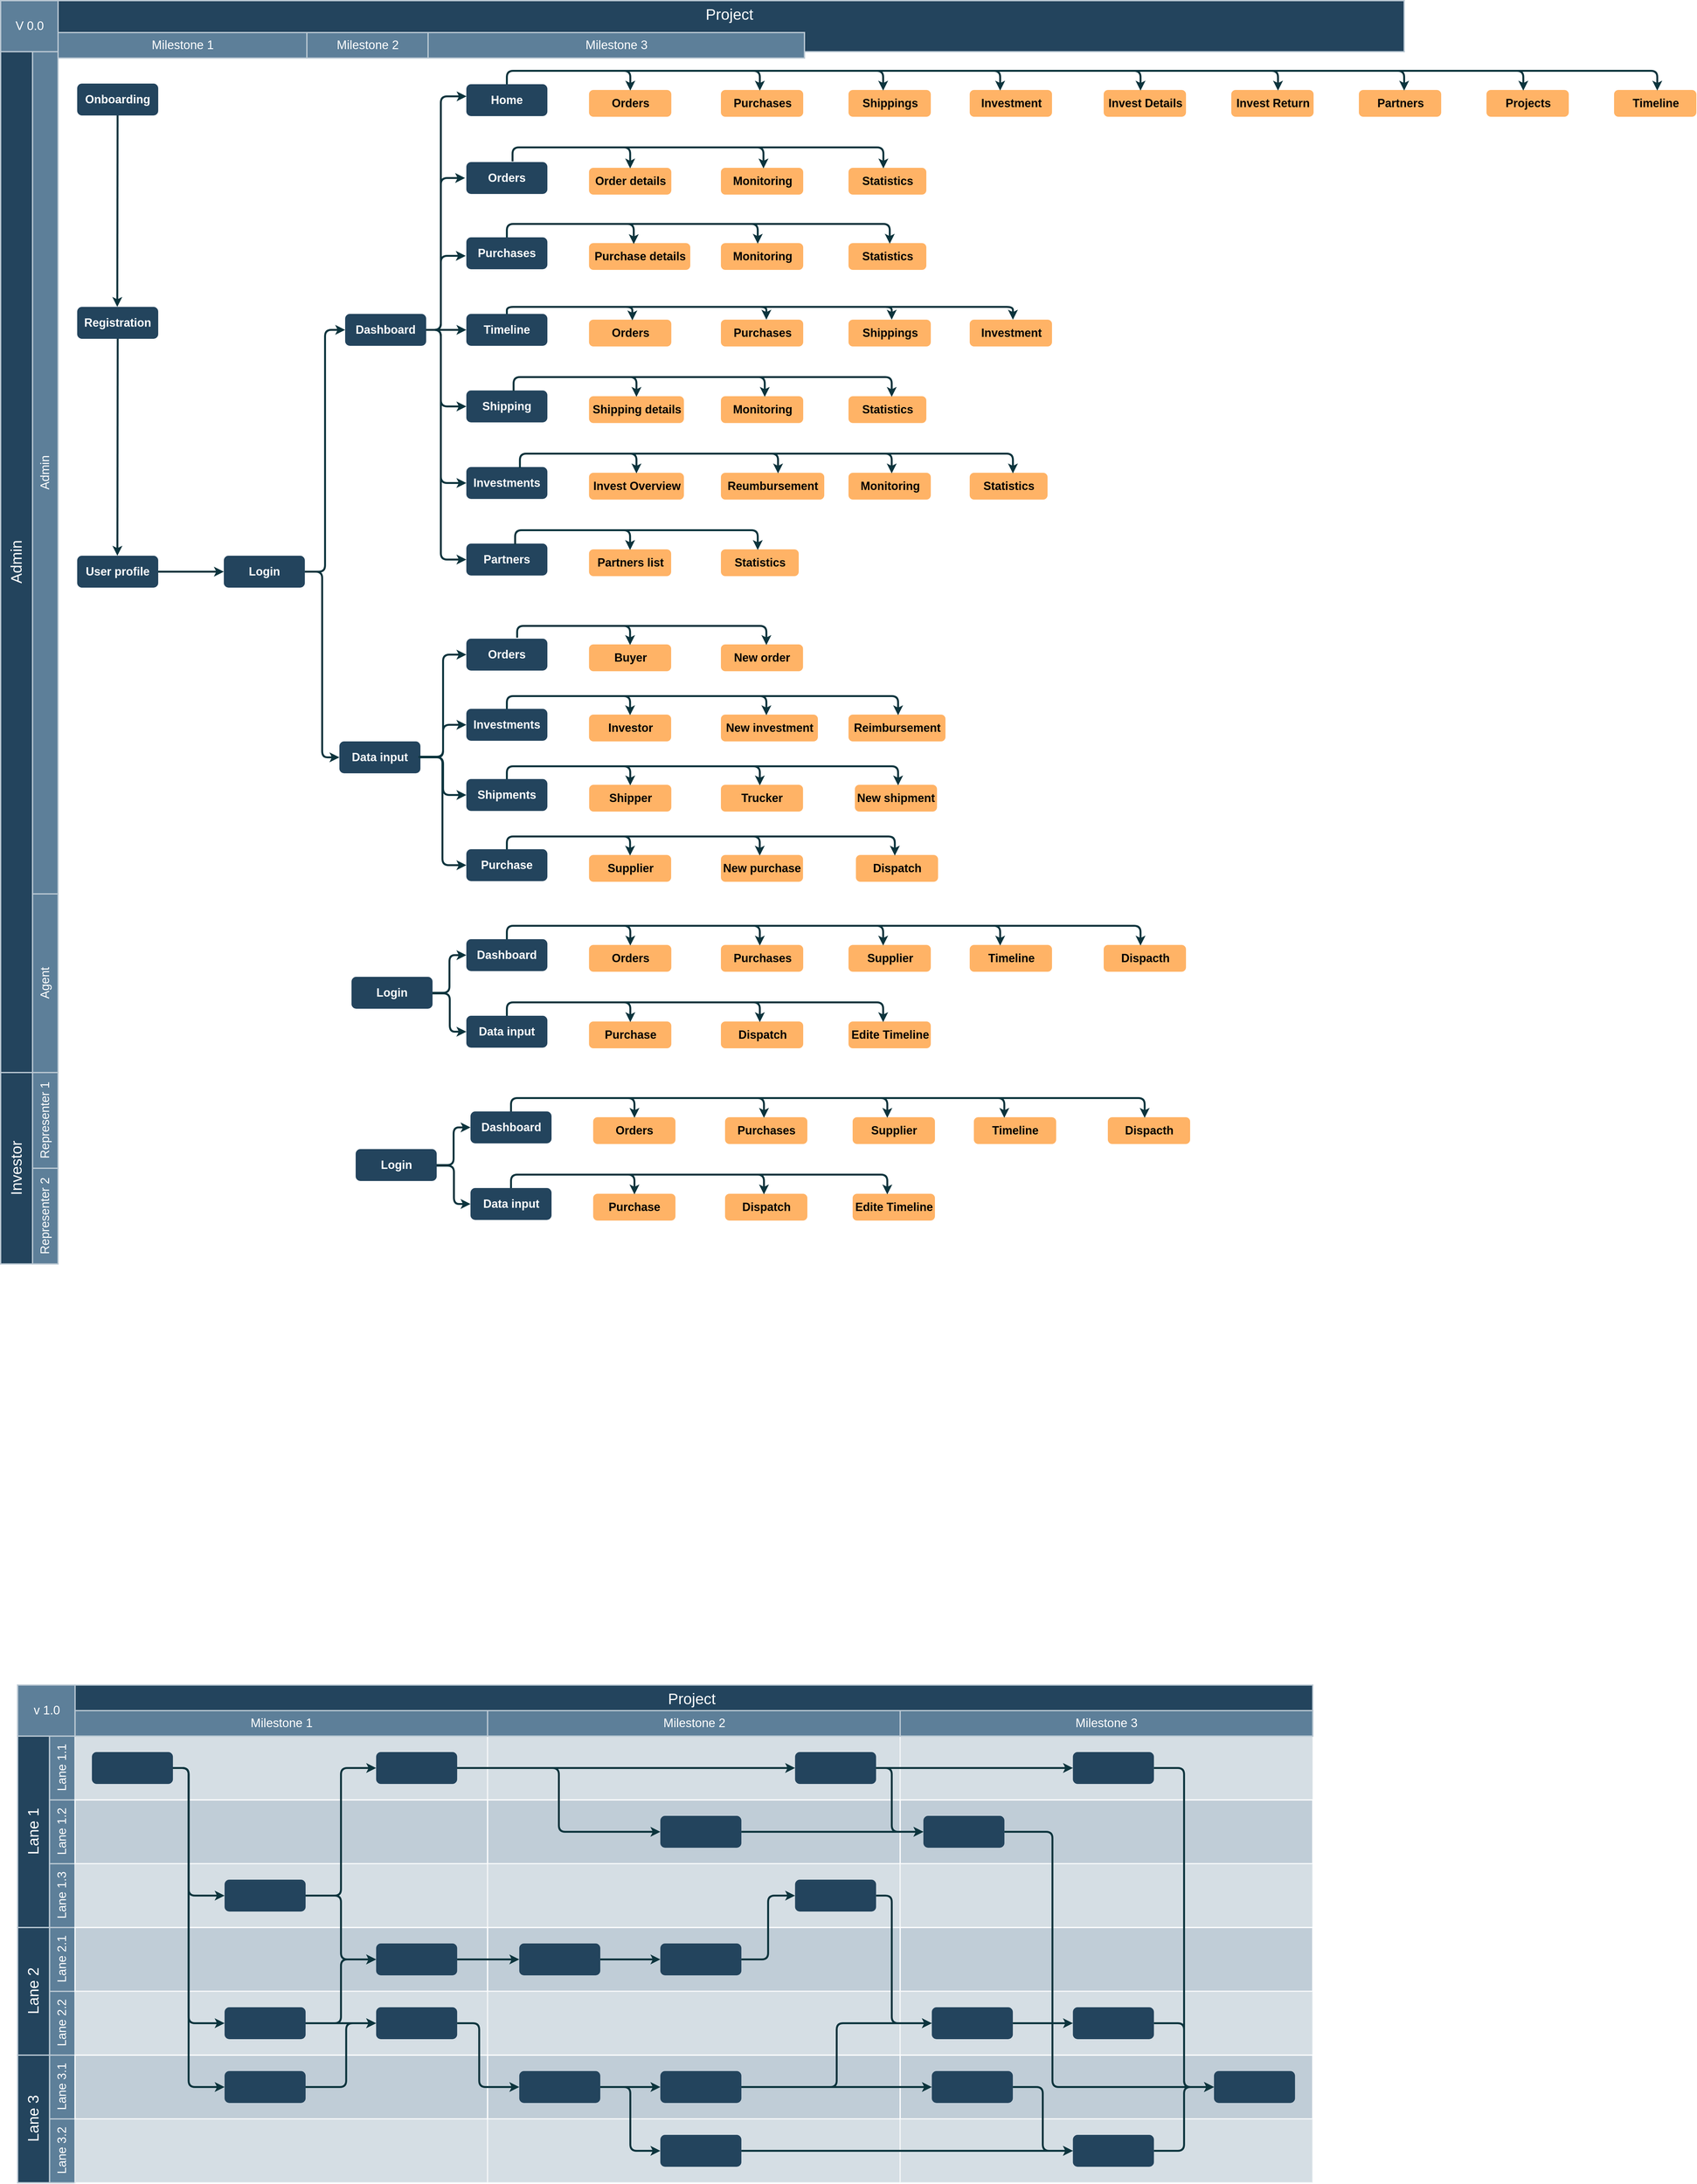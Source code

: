 <mxfile version="16.2.7" type="github">
  <diagram id="6a731a19-8d31-9384-78a2-239565b7b9f0" name="Page-1">
    <mxGraphModel dx="2755" dy="636" grid="1" gridSize="10" guides="1" tooltips="1" connect="1" arrows="1" fold="1" page="1" pageScale="1" pageWidth="1169" pageHeight="827" background="none" math="0" shadow="0">
      <root>
        <mxCell id="0" />
        <mxCell id="1" parent="0" />
        <mxCell id="toWsnzoOItI1UbY90VyO-143" value="Project&#xa;" style="strokeColor=#BAC8D3;fillColor=#23445D;fontSize=24;strokeWidth=2;fontFamily=Helvetica;html=1;fontColor=#FFFFFF;fontStyle=0;spacingBottom=8;spacingRight=0;spacingLeft=83;" vertex="1" parent="1">
          <mxGeometry x="106.67" y="3520" width="2030" height="80" as="geometry" />
        </mxCell>
        <mxCell id="toWsnzoOItI1UbY90VyO-144" value="Lane 1" style="strokeColor=#BAC8D3;fillColor=#23445D;fontSize=24;strokeWidth=2;horizontal=0;fontFamily=Helvetica;html=1;fontColor=#FFFFFF;fontStyle=0" vertex="1" parent="1">
          <mxGeometry x="106.67" y="3600" width="50" height="300" as="geometry" />
        </mxCell>
        <mxCell id="toWsnzoOItI1UbY90VyO-145" value="Lane 1.1" style="strokeColor=#BAC8D3;fillColor=#5d7f99;fontSize=19;strokeWidth=2;horizontal=0;fontFamily=Helvetica;html=1;labelBackgroundColor=none;fontColor=#FFFFFF;" vertex="1" parent="1">
          <mxGeometry x="156.67" y="3600" width="40" height="100" as="geometry" />
        </mxCell>
        <mxCell id="toWsnzoOItI1UbY90VyO-146" value="v 1.0" style="strokeColor=#BAC8D3;fillColor=#5d7f99;fontSize=19;strokeWidth=2;fontFamily=Helvetica;html=1;labelBackgroundColor=none;fontColor=#FFFFFF;" vertex="1" parent="1">
          <mxGeometry x="106.67" y="3520" width="90" height="80" as="geometry" />
        </mxCell>
        <mxCell id="toWsnzoOItI1UbY90VyO-147" value="Lane 1.2" style="strokeColor=#BAC8D3;fillColor=#5d7f99;fontSize=19;strokeWidth=2;horizontal=0;fontFamily=Helvetica;html=1;labelBackgroundColor=none;fontColor=#FFFFFF;" vertex="1" parent="1">
          <mxGeometry x="156.67" y="3700" width="40" height="100" as="geometry" />
        </mxCell>
        <mxCell id="toWsnzoOItI1UbY90VyO-148" value="Lane 1.3" style="strokeColor=#BAC8D3;fillColor=#5d7f99;fontSize=19;strokeWidth=2;horizontal=0;fontFamily=Helvetica;html=1;labelBackgroundColor=none;fontColor=#FFFFFF;" vertex="1" parent="1">
          <mxGeometry x="156.67" y="3800" width="40" height="100" as="geometry" />
        </mxCell>
        <mxCell id="toWsnzoOItI1UbY90VyO-149" value="Lane 2.2" style="strokeColor=#BAC8D3;fillColor=#5d7f99;fontSize=19;strokeWidth=2;horizontal=0;fontFamily=Helvetica;html=1;labelBackgroundColor=none;fontColor=#FFFFFF;" vertex="1" parent="1">
          <mxGeometry x="156.67" y="4000" width="40" height="100" as="geometry" />
        </mxCell>
        <mxCell id="toWsnzoOItI1UbY90VyO-150" value="Lane 2.1" style="strokeColor=#BAC8D3;fillColor=#5d7f99;fontSize=19;strokeWidth=2;horizontal=0;fontFamily=Helvetica;html=1;labelBackgroundColor=none;fontColor=#FFFFFF;" vertex="1" parent="1">
          <mxGeometry x="156.67" y="3900" width="40" height="100" as="geometry" />
        </mxCell>
        <mxCell id="toWsnzoOItI1UbY90VyO-151" value="Lane 2" style="strokeColor=#BAC8D3;fillColor=#23445D;fontSize=24;strokeWidth=2;horizontal=0;fontFamily=Helvetica;html=1;fontColor=#FFFFFF;fontStyle=0" vertex="1" parent="1">
          <mxGeometry x="106.67" y="3900" width="50" height="200" as="geometry" />
        </mxCell>
        <mxCell id="toWsnzoOItI1UbY90VyO-152" value="Lane 3.2" style="strokeColor=#BAC8D3;fillColor=#5d7f99;fontSize=19;strokeWidth=2;horizontal=0;fontFamily=Helvetica;html=1;labelBackgroundColor=none;fontColor=#FFFFFF;" vertex="1" parent="1">
          <mxGeometry x="156.67" y="4200" width="40" height="100" as="geometry" />
        </mxCell>
        <mxCell id="toWsnzoOItI1UbY90VyO-153" value="Lane 3.1" style="strokeColor=#BAC8D3;fillColor=#5d7f99;fontSize=19;strokeWidth=2;horizontal=0;fontFamily=Helvetica;html=1;labelBackgroundColor=none;fontColor=#FFFFFF;" vertex="1" parent="1">
          <mxGeometry x="156.67" y="4100" width="40" height="100" as="geometry" />
        </mxCell>
        <mxCell id="toWsnzoOItI1UbY90VyO-154" value="Lane 3" style="strokeColor=#BAC8D3;fillColor=#23445D;fontSize=24;strokeWidth=2;horizontal=0;fontFamily=Helvetica;html=1;fontColor=#FFFFFF;fontStyle=0" vertex="1" parent="1">
          <mxGeometry x="106.67" y="4100" width="50" height="200" as="geometry" />
        </mxCell>
        <mxCell id="toWsnzoOItI1UbY90VyO-155" value="" style="strokeColor=#FFFFFF;fillColor=#BAC8D3;fontSize=18;strokeWidth=2;fontFamily=Helvetica;html=1;opacity=60;" vertex="1" parent="1">
          <mxGeometry x="196.67" y="3600" width="646.667" height="100" as="geometry" />
        </mxCell>
        <mxCell id="toWsnzoOItI1UbY90VyO-156" value="" style="strokeColor=#FFFFFF;fillColor=#BAC8D3;fontSize=18;strokeWidth=2;fontFamily=Helvetica;html=1;opacity=90;" vertex="1" parent="1">
          <mxGeometry x="196.67" y="3700" width="646.667" height="100" as="geometry" />
        </mxCell>
        <mxCell id="toWsnzoOItI1UbY90VyO-157" value="" style="strokeColor=#FFFFFF;fillColor=#BAC8D3;fontSize=18;strokeWidth=2;fontFamily=Helvetica;html=1;opacity=60;" vertex="1" parent="1">
          <mxGeometry x="196.67" y="3800" width="646.667" height="100" as="geometry" />
        </mxCell>
        <mxCell id="toWsnzoOItI1UbY90VyO-158" value="" style="strokeColor=#FFFFFF;fillColor=#BAC8D3;fontSize=18;strokeWidth=2;fontFamily=Helvetica;html=1;opacity=90;" vertex="1" parent="1">
          <mxGeometry x="196.67" y="3900" width="646.667" height="100" as="geometry" />
        </mxCell>
        <mxCell id="toWsnzoOItI1UbY90VyO-159" value="" style="strokeColor=#FFFFFF;fillColor=#BAC8D3;fontSize=18;strokeWidth=2;fontFamily=Helvetica;html=1;opacity=60;" vertex="1" parent="1">
          <mxGeometry x="196.67" y="4000" width="646.667" height="100" as="geometry" />
        </mxCell>
        <mxCell id="toWsnzoOItI1UbY90VyO-160" value="" style="strokeColor=#FFFFFF;fillColor=#BAC8D3;fontSize=18;strokeWidth=2;fontFamily=Helvetica;html=1;opacity=90;" vertex="1" parent="1">
          <mxGeometry x="196.67" y="4100" width="646.667" height="100" as="geometry" />
        </mxCell>
        <mxCell id="toWsnzoOItI1UbY90VyO-161" value="" style="strokeColor=#FFFFFF;fillColor=#BAC8D3;fontSize=18;strokeWidth=2;fontFamily=Helvetica;html=1;opacity=60;" vertex="1" parent="1">
          <mxGeometry x="196.67" y="4200" width="646.667" height="100" as="geometry" />
        </mxCell>
        <mxCell id="toWsnzoOItI1UbY90VyO-162" value="" style="strokeColor=#FFFFFF;fillColor=#BAC8D3;fontSize=18;strokeWidth=2;fontFamily=Helvetica;html=1;opacity=60;" vertex="1" parent="1">
          <mxGeometry x="843.337" y="3600" width="647" height="100" as="geometry" />
        </mxCell>
        <mxCell id="toWsnzoOItI1UbY90VyO-163" value="" style="strokeColor=#FFFFFF;fillColor=#BAC8D3;fontSize=18;strokeWidth=2;fontFamily=Helvetica;html=1;opacity=90;" vertex="1" parent="1">
          <mxGeometry x="843.337" y="3700" width="646.667" height="100" as="geometry" />
        </mxCell>
        <mxCell id="toWsnzoOItI1UbY90VyO-164" value="" style="strokeColor=#FFFFFF;fillColor=#BAC8D3;fontSize=18;strokeWidth=2;fontFamily=Helvetica;html=1;opacity=60;" vertex="1" parent="1">
          <mxGeometry x="843.337" y="3800" width="646.667" height="100" as="geometry" />
        </mxCell>
        <mxCell id="toWsnzoOItI1UbY90VyO-165" value="" style="strokeColor=#FFFFFF;fillColor=#BAC8D3;fontSize=18;strokeWidth=2;fontFamily=Helvetica;html=1;opacity=90;" vertex="1" parent="1">
          <mxGeometry x="843.337" y="3900" width="646.667" height="100" as="geometry" />
        </mxCell>
        <mxCell id="toWsnzoOItI1UbY90VyO-166" value="" style="strokeColor=#FFFFFF;fillColor=#BAC8D3;fontSize=18;strokeWidth=2;fontFamily=Helvetica;html=1;opacity=60;" vertex="1" parent="1">
          <mxGeometry x="843.337" y="4000" width="646.667" height="100" as="geometry" />
        </mxCell>
        <mxCell id="toWsnzoOItI1UbY90VyO-167" value="" style="strokeColor=#FFFFFF;fillColor=#BAC8D3;fontSize=18;strokeWidth=2;fontFamily=Helvetica;html=1;opacity=90;" vertex="1" parent="1">
          <mxGeometry x="843.337" y="4100" width="646.667" height="100" as="geometry" />
        </mxCell>
        <mxCell id="toWsnzoOItI1UbY90VyO-168" value="" style="strokeColor=#FFFFFF;fillColor=#BAC8D3;fontSize=18;strokeWidth=2;fontFamily=Helvetica;html=1;opacity=60;fontStyle=4" vertex="1" parent="1">
          <mxGeometry x="843.337" y="4200" width="646.667" height="100" as="geometry" />
        </mxCell>
        <mxCell id="toWsnzoOItI1UbY90VyO-169" value="" style="strokeColor=#FFFFFF;fillColor=#BAC8D3;fontSize=18;strokeWidth=2;fontFamily=Helvetica;html=1;opacity=60;" vertex="1" parent="1">
          <mxGeometry x="1490.003" y="3600" width="647" height="100" as="geometry" />
        </mxCell>
        <mxCell id="toWsnzoOItI1UbY90VyO-170" value="" style="strokeColor=#FFFFFF;fillColor=#BAC8D3;fontSize=18;strokeWidth=2;fontFamily=Helvetica;html=1;opacity=90;" vertex="1" parent="1">
          <mxGeometry x="1490.003" y="3700" width="646.667" height="100" as="geometry" />
        </mxCell>
        <mxCell id="toWsnzoOItI1UbY90VyO-171" value="" style="strokeColor=#FFFFFF;fillColor=#BAC8D3;fontSize=18;strokeWidth=2;fontFamily=Helvetica;html=1;opacity=60;" vertex="1" parent="1">
          <mxGeometry x="1490.003" y="3800" width="646.667" height="100" as="geometry" />
        </mxCell>
        <mxCell id="toWsnzoOItI1UbY90VyO-172" value="" style="strokeColor=#FFFFFF;fillColor=#BAC8D3;fontSize=18;strokeWidth=2;fontFamily=Helvetica;html=1;opacity=90;" vertex="1" parent="1">
          <mxGeometry x="1490.003" y="3900" width="646.667" height="100" as="geometry" />
        </mxCell>
        <mxCell id="toWsnzoOItI1UbY90VyO-173" value="" style="strokeColor=#FFFFFF;fillColor=#BAC8D3;fontSize=18;strokeWidth=2;fontFamily=Helvetica;html=1;opacity=60;" vertex="1" parent="1">
          <mxGeometry x="1490.003" y="4000" width="646.667" height="100" as="geometry" />
        </mxCell>
        <mxCell id="toWsnzoOItI1UbY90VyO-174" value="" style="strokeColor=#FFFFFF;fillColor=#BAC8D3;fontSize=18;strokeWidth=2;fontFamily=Helvetica;html=1;opacity=90;" vertex="1" parent="1">
          <mxGeometry x="1490.003" y="4100" width="646.667" height="100" as="geometry" />
        </mxCell>
        <mxCell id="toWsnzoOItI1UbY90VyO-175" value="" style="strokeColor=#FFFFFF;fillColor=#BAC8D3;fontSize=18;strokeWidth=2;fontFamily=Helvetica;html=1;opacity=60;fontStyle=4" vertex="1" parent="1">
          <mxGeometry x="1490.003" y="4200" width="646.667" height="100" as="geometry" />
        </mxCell>
        <mxCell id="toWsnzoOItI1UbY90VyO-176" style="edgeStyle=orthogonalEdgeStyle;rounded=1;jumpStyle=none;html=1;exitX=1;exitY=0.5;entryX=0;entryY=0.5;labelBackgroundColor=#ffffff;startArrow=none;startFill=0;endArrow=classic;jettySize=auto;orthogonalLoop=1;strokeColor=#0C343D;strokeWidth=3;fontFamily=Helvetica;fontSize=11;fontColor=#000000;" edge="1" source="toWsnzoOItI1UbY90VyO-177" target="toWsnzoOItI1UbY90VyO-179" parent="1">
          <mxGeometry relative="1" as="geometry">
            <Array as="points">
              <mxPoint x="374.67" y="3650" />
              <mxPoint x="374.67" y="3850" />
            </Array>
          </mxGeometry>
        </mxCell>
        <mxCell id="toWsnzoOItI1UbY90VyO-177" value="" style="rounded=1;fillColor=#23445D;strokeColor=none;strokeWidth=2;fontFamily=Helvetica;html=1;gradientColor=none;" vertex="1" parent="1">
          <mxGeometry x="223.065" y="3625" width="127" height="50" as="geometry" />
        </mxCell>
        <mxCell id="toWsnzoOItI1UbY90VyO-178" value="" style="rounded=1;fillColor=#23445D;strokeColor=none;strokeWidth=2;fontFamily=Helvetica;html=1;gradientColor=none;" vertex="1" parent="1">
          <mxGeometry x="668.575" y="3625" width="127" height="50" as="geometry" />
        </mxCell>
        <mxCell id="toWsnzoOItI1UbY90VyO-179" value="" style="rounded=1;fillColor=#23445D;strokeColor=none;strokeWidth=2;fontFamily=Helvetica;html=1;gradientColor=none;" vertex="1" parent="1">
          <mxGeometry x="431.024" y="3825" width="127" height="50" as="geometry" />
        </mxCell>
        <mxCell id="toWsnzoOItI1UbY90VyO-180" value="" style="rounded=1;fillColor=#23445D;strokeColor=none;strokeWidth=2;fontFamily=Helvetica;html=1;gradientColor=none;" vertex="1" parent="1">
          <mxGeometry x="668.575" y="3925" width="127" height="50" as="geometry" />
        </mxCell>
        <mxCell id="toWsnzoOItI1UbY90VyO-181" value="" style="rounded=1;fillColor=#23445D;strokeColor=none;strokeWidth=2;fontFamily=Helvetica;html=1;gradientColor=none;" vertex="1" parent="1">
          <mxGeometry x="668.575" y="4025" width="127" height="50" as="geometry" />
        </mxCell>
        <mxCell id="toWsnzoOItI1UbY90VyO-182" value="" style="rounded=1;fillColor=#23445D;strokeColor=none;strokeWidth=2;fontFamily=Helvetica;html=1;gradientColor=none;" vertex="1" parent="1">
          <mxGeometry x="431.024" y="4125" width="127" height="50" as="geometry" />
        </mxCell>
        <mxCell id="toWsnzoOItI1UbY90VyO-183" value="" style="rounded=1;fillColor=#23445D;strokeColor=none;strokeWidth=2;fontFamily=Helvetica;html=1;gradientColor=none;" vertex="1" parent="1">
          <mxGeometry x="431.024" y="4025" width="127" height="50" as="geometry" />
        </mxCell>
        <mxCell id="toWsnzoOItI1UbY90VyO-184" value="" style="rounded=1;fillColor=#23445D;strokeColor=none;strokeWidth=2;fontFamily=Helvetica;html=1;gradientColor=none;" vertex="1" parent="1">
          <mxGeometry x="1114.085" y="3725" width="127" height="50" as="geometry" />
        </mxCell>
        <mxCell id="toWsnzoOItI1UbY90VyO-185" value="" style="rounded=1;fillColor=#23445D;strokeColor=none;strokeWidth=2;fontFamily=Helvetica;html=1;gradientColor=none;" vertex="1" parent="1">
          <mxGeometry x="1325.241" y="3625" width="127" height="50" as="geometry" />
        </mxCell>
        <mxCell id="toWsnzoOItI1UbY90VyO-186" value="" style="rounded=1;fillColor=#23445D;strokeColor=none;strokeWidth=2;gradientColor=none;fontFamily=Helvetica;html=1;" vertex="1" parent="1">
          <mxGeometry x="1981.908" y="4125" width="127" height="50" as="geometry" />
        </mxCell>
        <mxCell id="toWsnzoOItI1UbY90VyO-187" value="" style="rounded=1;fillColor=#23445D;strokeColor=none;strokeWidth=2;fontFamily=Helvetica;html=1;gradientColor=none;" vertex="1" parent="1">
          <mxGeometry x="1114.085" y="3925" width="127" height="50" as="geometry" />
        </mxCell>
        <mxCell id="toWsnzoOItI1UbY90VyO-188" value="" style="rounded=1;fillColor=#23445D;strokeColor=none;strokeWidth=2;fontFamily=Helvetica;html=1;gradientColor=none;" vertex="1" parent="1">
          <mxGeometry x="1114.085" y="4225" width="127" height="50" as="geometry" />
        </mxCell>
        <mxCell id="toWsnzoOItI1UbY90VyO-189" value="" style="rounded=1;fillColor=#23445D;strokeColor=none;strokeWidth=2;fontFamily=Helvetica;html=1;gradientColor=none;" vertex="1" parent="1">
          <mxGeometry x="892.929" y="4125" width="127" height="50" as="geometry" />
        </mxCell>
        <mxCell id="toWsnzoOItI1UbY90VyO-190" value="" style="rounded=1;fillColor=#23445D;strokeColor=none;strokeWidth=2;fontFamily=Helvetica;html=1;gradientColor=none;" vertex="1" parent="1">
          <mxGeometry x="1114.085" y="4125" width="127" height="50" as="geometry" />
        </mxCell>
        <mxCell id="toWsnzoOItI1UbY90VyO-191" value="" style="rounded=1;fillColor=#23445D;strokeColor=none;strokeWidth=2;fontFamily=Helvetica;html=1;gradientColor=none;" vertex="1" parent="1">
          <mxGeometry x="892.929" y="3925" width="127" height="50" as="geometry" />
        </mxCell>
        <mxCell id="toWsnzoOItI1UbY90VyO-192" value="" style="rounded=1;fillColor=#23445D;strokeColor=none;strokeWidth=2;fontFamily=Helvetica;html=1;gradientColor=none;" vertex="1" parent="1">
          <mxGeometry x="1325.241" y="3825" width="127" height="50" as="geometry" />
        </mxCell>
        <mxCell id="toWsnzoOItI1UbY90VyO-193" value="" style="rounded=1;fillColor=#23445D;strokeColor=none;strokeWidth=2;gradientColor=none;fontFamily=Helvetica;html=1;" vertex="1" parent="1">
          <mxGeometry x="1539.595" y="4025" width="127" height="50" as="geometry" />
        </mxCell>
        <mxCell id="toWsnzoOItI1UbY90VyO-194" value="" style="rounded=1;fillColor=#23445D;strokeColor=none;strokeWidth=2;gradientColor=none;fontFamily=Helvetica;html=1;" vertex="1" parent="1">
          <mxGeometry x="1760.752" y="4025" width="127" height="50" as="geometry" />
        </mxCell>
        <mxCell id="toWsnzoOItI1UbY90VyO-195" value="" style="rounded=1;fillColor=#23445D;strokeColor=none;strokeWidth=2;gradientColor=none;fontFamily=Helvetica;html=1;" vertex="1" parent="1">
          <mxGeometry x="1526.398" y="3725" width="127" height="50" as="geometry" />
        </mxCell>
        <mxCell id="toWsnzoOItI1UbY90VyO-196" value="" style="rounded=1;fillColor=#23445D;strokeColor=none;strokeWidth=2;gradientColor=none;fontFamily=Helvetica;html=1;" vertex="1" parent="1">
          <mxGeometry x="1539.595" y="4125" width="127" height="50" as="geometry" />
        </mxCell>
        <mxCell id="toWsnzoOItI1UbY90VyO-197" value="" style="rounded=1;fillColor=#23445D;strokeColor=none;strokeWidth=2;gradientColor=none;fontFamily=Helvetica;html=1;" vertex="1" parent="1">
          <mxGeometry x="1760.752" y="4225" width="127" height="50" as="geometry" />
        </mxCell>
        <mxCell id="toWsnzoOItI1UbY90VyO-198" value="" style="rounded=1;fillColor=#23445D;strokeColor=none;strokeWidth=2;gradientColor=none;fontFamily=Helvetica;html=1;" vertex="1" parent="1">
          <mxGeometry x="1760.752" y="3625" width="127" height="50" as="geometry" />
        </mxCell>
        <mxCell id="toWsnzoOItI1UbY90VyO-199" value="" style="edgeStyle=elbowEdgeStyle;elbow=horizontal;strokeWidth=3;strokeColor=#0C343D;fontFamily=Helvetica;html=1;" edge="1" source="toWsnzoOItI1UbY90VyO-177" target="toWsnzoOItI1UbY90VyO-183" parent="1">
          <mxGeometry x="-40.881" y="3500" width="131.973" height="100" as="geometry">
            <mxPoint x="-40.881" y="3600" as="sourcePoint" />
            <mxPoint x="91.092" y="3500" as="targetPoint" />
            <Array as="points">
              <mxPoint x="374.67" y="3863" />
            </Array>
          </mxGeometry>
        </mxCell>
        <mxCell id="toWsnzoOItI1UbY90VyO-200" value="" style="edgeStyle=elbowEdgeStyle;elbow=horizontal;strokeWidth=3;strokeColor=#0C343D;fontFamily=Helvetica;html=1;" edge="1" source="toWsnzoOItI1UbY90VyO-177" target="toWsnzoOItI1UbY90VyO-182" parent="1">
          <mxGeometry x="-40.881" y="3500" width="131.973" height="100" as="geometry">
            <mxPoint x="-40.881" y="3600" as="sourcePoint" />
            <mxPoint x="91.092" y="3500" as="targetPoint" />
            <Array as="points">
              <mxPoint x="374.67" y="3772" />
            </Array>
          </mxGeometry>
        </mxCell>
        <mxCell id="toWsnzoOItI1UbY90VyO-201" value="" style="edgeStyle=elbowEdgeStyle;elbow=horizontal;strokeWidth=3;strokeColor=#0C343D;fontFamily=Helvetica;html=1;" edge="1" source="toWsnzoOItI1UbY90VyO-179" target="toWsnzoOItI1UbY90VyO-178" parent="1">
          <mxGeometry x="-40.881" y="3500" width="131.973" height="100" as="geometry">
            <mxPoint x="-40.881" y="3600" as="sourcePoint" />
            <mxPoint x="91.092" y="3500" as="targetPoint" />
          </mxGeometry>
        </mxCell>
        <mxCell id="toWsnzoOItI1UbY90VyO-202" value="" style="edgeStyle=elbowEdgeStyle;elbow=horizontal;strokeWidth=3;strokeColor=#0C343D;fontFamily=Helvetica;html=1;" edge="1" source="toWsnzoOItI1UbY90VyO-179" target="toWsnzoOItI1UbY90VyO-180" parent="1">
          <mxGeometry x="-40.881" y="3500" width="131.973" height="100" as="geometry">
            <mxPoint x="-40.881" y="3600" as="sourcePoint" />
            <mxPoint x="91.092" y="3500" as="targetPoint" />
          </mxGeometry>
        </mxCell>
        <mxCell id="toWsnzoOItI1UbY90VyO-203" value="" style="edgeStyle=elbowEdgeStyle;elbow=horizontal;strokeWidth=3;strokeColor=#0C343D;fontFamily=Helvetica;html=1;" edge="1" source="toWsnzoOItI1UbY90VyO-183" target="toWsnzoOItI1UbY90VyO-180" parent="1">
          <mxGeometry x="-40.881" y="3500" width="131.973" height="100" as="geometry">
            <mxPoint x="-40.881" y="3600" as="sourcePoint" />
            <mxPoint x="91.092" y="3500" as="targetPoint" />
          </mxGeometry>
        </mxCell>
        <mxCell id="toWsnzoOItI1UbY90VyO-204" value="" style="edgeStyle=elbowEdgeStyle;elbow=horizontal;strokeWidth=3;strokeColor=#0C343D;fontFamily=Helvetica;html=1;" edge="1" source="toWsnzoOItI1UbY90VyO-183" target="toWsnzoOItI1UbY90VyO-181" parent="1">
          <mxGeometry x="-40.881" y="3500" width="131.973" height="100" as="geometry">
            <mxPoint x="-40.881" y="3600" as="sourcePoint" />
            <mxPoint x="91.092" y="3500" as="targetPoint" />
          </mxGeometry>
        </mxCell>
        <mxCell id="toWsnzoOItI1UbY90VyO-205" value="" style="edgeStyle=elbowEdgeStyle;elbow=horizontal;strokeWidth=3;strokeColor=#0C343D;fontFamily=Helvetica;html=1;" edge="1" source="toWsnzoOItI1UbY90VyO-182" target="toWsnzoOItI1UbY90VyO-181" parent="1">
          <mxGeometry x="-40.881" y="3500" width="131.973" height="100" as="geometry">
            <mxPoint x="-40.881" y="3600" as="sourcePoint" />
            <mxPoint x="91.092" y="3500" as="targetPoint" />
            <Array as="points">
              <mxPoint x="621.622" y="4104" />
            </Array>
          </mxGeometry>
        </mxCell>
        <mxCell id="toWsnzoOItI1UbY90VyO-206" value="" style="edgeStyle=elbowEdgeStyle;elbow=horizontal;strokeWidth=3;strokeColor=#0C343D;fontFamily=Helvetica;html=1;" edge="1" source="toWsnzoOItI1UbY90VyO-178" target="toWsnzoOItI1UbY90VyO-184" parent="1">
          <mxGeometry x="-40.881" y="3500" width="131.973" height="100" as="geometry">
            <mxPoint x="-40.881" y="3600" as="sourcePoint" />
            <mxPoint x="91.092" y="3500" as="targetPoint" />
          </mxGeometry>
        </mxCell>
        <mxCell id="toWsnzoOItI1UbY90VyO-207" value="" style="edgeStyle=elbowEdgeStyle;elbow=horizontal;strokeWidth=3;strokeColor=#0C343D;fontFamily=Helvetica;html=1;" edge="1" source="toWsnzoOItI1UbY90VyO-180" target="toWsnzoOItI1UbY90VyO-191" parent="1">
          <mxGeometry x="-40.881" y="3500" width="131.973" height="100" as="geometry">
            <mxPoint x="-40.881" y="3600" as="sourcePoint" />
            <mxPoint x="91.092" y="3500" as="targetPoint" />
          </mxGeometry>
        </mxCell>
        <mxCell id="toWsnzoOItI1UbY90VyO-208" value="" style="edgeStyle=elbowEdgeStyle;elbow=horizontal;strokeWidth=3;strokeColor=#0C343D;fontFamily=Helvetica;html=1;" edge="1" source="toWsnzoOItI1UbY90VyO-191" target="toWsnzoOItI1UbY90VyO-187" parent="1">
          <mxGeometry x="-40.881" y="3500" width="131.973" height="100" as="geometry">
            <mxPoint x="-40.881" y="3600" as="sourcePoint" />
            <mxPoint x="91.092" y="3500" as="targetPoint" />
          </mxGeometry>
        </mxCell>
        <mxCell id="toWsnzoOItI1UbY90VyO-209" value="" style="edgeStyle=elbowEdgeStyle;elbow=horizontal;strokeWidth=3;strokeColor=#0C343D;fontFamily=Helvetica;html=1;" edge="1" source="toWsnzoOItI1UbY90VyO-178" target="toWsnzoOItI1UbY90VyO-185" parent="1">
          <mxGeometry x="-40.881" y="3500" width="131.973" height="100" as="geometry">
            <mxPoint x="-40.881" y="3600" as="sourcePoint" />
            <mxPoint x="91.092" y="3500" as="targetPoint" />
          </mxGeometry>
        </mxCell>
        <mxCell id="toWsnzoOItI1UbY90VyO-210" value="" style="edgeStyle=elbowEdgeStyle;elbow=horizontal;strokeWidth=3;strokeColor=#0C343D;fontFamily=Helvetica;html=1;" edge="1" source="toWsnzoOItI1UbY90VyO-181" target="toWsnzoOItI1UbY90VyO-189" parent="1">
          <mxGeometry x="-40.881" y="3500" width="131.973" height="100" as="geometry">
            <mxPoint x="-40.881" y="3600" as="sourcePoint" />
            <mxPoint x="91.092" y="3500" as="targetPoint" />
            <Array as="points">
              <mxPoint x="830.139" y="4100" />
            </Array>
          </mxGeometry>
        </mxCell>
        <mxCell id="toWsnzoOItI1UbY90VyO-211" value="" style="edgeStyle=elbowEdgeStyle;elbow=horizontal;strokeWidth=3;strokeColor=#0C343D;fontFamily=Helvetica;html=1;" edge="1" source="toWsnzoOItI1UbY90VyO-189" target="toWsnzoOItI1UbY90VyO-190" parent="1">
          <mxGeometry x="-40.881" y="3500" width="131.973" height="100" as="geometry">
            <mxPoint x="-40.881" y="3600" as="sourcePoint" />
            <mxPoint x="91.092" y="3500" as="targetPoint" />
          </mxGeometry>
        </mxCell>
        <mxCell id="toWsnzoOItI1UbY90VyO-212" value="" style="edgeStyle=elbowEdgeStyle;elbow=horizontal;strokeWidth=3;strokeColor=#0C343D;fontFamily=Helvetica;html=1;" edge="1" source="toWsnzoOItI1UbY90VyO-189" target="toWsnzoOItI1UbY90VyO-188" parent="1">
          <mxGeometry x="-40.881" y="3500" width="131.973" height="100" as="geometry">
            <mxPoint x="-40.881" y="3600" as="sourcePoint" />
            <mxPoint x="91.092" y="3500" as="targetPoint" />
          </mxGeometry>
        </mxCell>
        <mxCell id="toWsnzoOItI1UbY90VyO-213" value="" style="edgeStyle=elbowEdgeStyle;elbow=horizontal;strokeWidth=3;strokeColor=#0C343D;fontFamily=Helvetica;html=1;" edge="1" source="toWsnzoOItI1UbY90VyO-188" target="toWsnzoOItI1UbY90VyO-197" parent="1">
          <mxGeometry x="-40.881" y="3500" width="131.973" height="100" as="geometry">
            <mxPoint x="-40.881" y="3600" as="sourcePoint" />
            <mxPoint x="91.092" y="3500" as="targetPoint" />
          </mxGeometry>
        </mxCell>
        <mxCell id="toWsnzoOItI1UbY90VyO-214" value="" style="edgeStyle=elbowEdgeStyle;elbow=horizontal;strokeWidth=3;strokeColor=#0C343D;fontFamily=Helvetica;html=1;" edge="1" source="toWsnzoOItI1UbY90VyO-197" target="toWsnzoOItI1UbY90VyO-186" parent="1">
          <mxGeometry x="-40.881" y="3500" width="131.973" height="100" as="geometry">
            <mxPoint x="-40.881" y="3600" as="sourcePoint" />
            <mxPoint x="91.092" y="3500" as="targetPoint" />
          </mxGeometry>
        </mxCell>
        <mxCell id="toWsnzoOItI1UbY90VyO-215" value="" style="edgeStyle=elbowEdgeStyle;elbow=horizontal;strokeWidth=3;strokeColor=#0C343D;fontFamily=Helvetica;html=1;" edge="1" source="toWsnzoOItI1UbY90VyO-195" target="toWsnzoOItI1UbY90VyO-186" parent="1">
          <mxGeometry x="-40.881" y="3500" width="131.973" height="100" as="geometry">
            <mxPoint x="-40.881" y="3600" as="sourcePoint" />
            <mxPoint x="91.092" y="3500" as="targetPoint" />
            <Array as="points">
              <mxPoint x="1728.67" y="3950" />
            </Array>
          </mxGeometry>
        </mxCell>
        <mxCell id="toWsnzoOItI1UbY90VyO-216" value="" style="edgeStyle=elbowEdgeStyle;elbow=horizontal;strokeWidth=3;strokeColor=#0C343D;fontFamily=Helvetica;html=1;" edge="1" source="toWsnzoOItI1UbY90VyO-196" target="toWsnzoOItI1UbY90VyO-197" parent="1">
          <mxGeometry x="-40.881" y="3500" width="131.973" height="100" as="geometry">
            <mxPoint x="-40.881" y="3600" as="sourcePoint" />
            <mxPoint x="91.092" y="3500" as="targetPoint" />
          </mxGeometry>
        </mxCell>
        <mxCell id="toWsnzoOItI1UbY90VyO-217" value="" style="edgeStyle=elbowEdgeStyle;elbow=horizontal;strokeWidth=3;strokeColor=#0C343D;fontFamily=Helvetica;html=1;" edge="1" source="toWsnzoOItI1UbY90VyO-190" target="toWsnzoOItI1UbY90VyO-193" parent="1">
          <mxGeometry x="-40.881" y="3500" width="131.973" height="100" as="geometry">
            <mxPoint x="-40.881" y="3600" as="sourcePoint" />
            <mxPoint x="91.092" y="3500" as="targetPoint" />
          </mxGeometry>
        </mxCell>
        <mxCell id="toWsnzoOItI1UbY90VyO-218" value="" style="edgeStyle=elbowEdgeStyle;elbow=horizontal;strokeWidth=3;strokeColor=#0C343D;fontFamily=Helvetica;html=1;" edge="1" source="toWsnzoOItI1UbY90VyO-190" target="toWsnzoOItI1UbY90VyO-196" parent="1">
          <mxGeometry x="-40.881" y="3500" width="131.973" height="100" as="geometry">
            <mxPoint x="-40.881" y="3600" as="sourcePoint" />
            <mxPoint x="91.092" y="3500" as="targetPoint" />
          </mxGeometry>
        </mxCell>
        <mxCell id="toWsnzoOItI1UbY90VyO-219" value="" style="edgeStyle=elbowEdgeStyle;elbow=horizontal;strokeWidth=3;strokeColor=#0C343D;fontFamily=Helvetica;html=1;" edge="1" source="toWsnzoOItI1UbY90VyO-187" target="toWsnzoOItI1UbY90VyO-192" parent="1">
          <mxGeometry x="-40.881" y="3500" width="131.973" height="100" as="geometry">
            <mxPoint x="-40.881" y="3600" as="sourcePoint" />
            <mxPoint x="91.092" y="3500" as="targetPoint" />
          </mxGeometry>
        </mxCell>
        <mxCell id="toWsnzoOItI1UbY90VyO-220" value="" style="edgeStyle=elbowEdgeStyle;elbow=horizontal;strokeWidth=3;strokeColor=#0C343D;fontFamily=Helvetica;html=1;" edge="1" source="toWsnzoOItI1UbY90VyO-184" target="toWsnzoOItI1UbY90VyO-195" parent="1">
          <mxGeometry x="-40.881" y="3500" width="131.973" height="100" as="geometry">
            <mxPoint x="-40.881" y="3600" as="sourcePoint" />
            <mxPoint x="91.092" y="3500" as="targetPoint" />
          </mxGeometry>
        </mxCell>
        <mxCell id="toWsnzoOItI1UbY90VyO-221" value="" style="edgeStyle=elbowEdgeStyle;elbow=horizontal;strokeWidth=3;strokeColor=#0C343D;fontFamily=Helvetica;html=1;" edge="1" source="toWsnzoOItI1UbY90VyO-185" target="toWsnzoOItI1UbY90VyO-195" parent="1">
          <mxGeometry x="-40.881" y="3500" width="131.973" height="100" as="geometry">
            <mxPoint x="-40.881" y="3600" as="sourcePoint" />
            <mxPoint x="91.092" y="3500" as="targetPoint" />
            <Array as="points">
              <mxPoint x="1476.806" y="3700" />
            </Array>
          </mxGeometry>
        </mxCell>
        <mxCell id="toWsnzoOItI1UbY90VyO-222" value="" style="edgeStyle=elbowEdgeStyle;elbow=horizontal;strokeWidth=3;strokeColor=#0C343D;fontFamily=Helvetica;html=1;" edge="1" source="toWsnzoOItI1UbY90VyO-185" target="toWsnzoOItI1UbY90VyO-198" parent="1">
          <mxGeometry x="-40.881" y="3500" width="131.973" height="100" as="geometry">
            <mxPoint x="-40.881" y="3600" as="sourcePoint" />
            <mxPoint x="91.092" y="3500" as="targetPoint" />
          </mxGeometry>
        </mxCell>
        <mxCell id="toWsnzoOItI1UbY90VyO-223" value="" style="edgeStyle=elbowEdgeStyle;elbow=horizontal;strokeWidth=3;strokeColor=#0C343D;fontFamily=Helvetica;html=1;" edge="1" source="toWsnzoOItI1UbY90VyO-198" target="toWsnzoOItI1UbY90VyO-186" parent="1">
          <mxGeometry x="-40.881" y="3500" width="131.973" height="100" as="geometry">
            <mxPoint x="-40.881" y="3600" as="sourcePoint" />
            <mxPoint x="91.092" y="3500" as="targetPoint" />
          </mxGeometry>
        </mxCell>
        <mxCell id="toWsnzoOItI1UbY90VyO-224" value="" style="edgeStyle=elbowEdgeStyle;elbow=horizontal;strokeWidth=3;strokeColor=#0C343D;fontFamily=Helvetica;html=1;" edge="1" source="toWsnzoOItI1UbY90VyO-194" target="toWsnzoOItI1UbY90VyO-186" parent="1">
          <mxGeometry x="-40.881" y="3500" width="131.973" height="100" as="geometry">
            <mxPoint x="-40.881" y="3600" as="sourcePoint" />
            <mxPoint x="91.092" y="3500" as="targetPoint" />
          </mxGeometry>
        </mxCell>
        <mxCell id="toWsnzoOItI1UbY90VyO-225" value="" style="edgeStyle=elbowEdgeStyle;elbow=horizontal;strokeWidth=3;strokeColor=#0C343D;fontFamily=Helvetica;html=1;" edge="1" source="toWsnzoOItI1UbY90VyO-193" target="toWsnzoOItI1UbY90VyO-194" parent="1">
          <mxGeometry x="-40.881" y="3500" width="131.973" height="100" as="geometry">
            <mxPoint x="-40.881" y="3600" as="sourcePoint" />
            <mxPoint x="91.092" y="3500" as="targetPoint" />
          </mxGeometry>
        </mxCell>
        <mxCell id="toWsnzoOItI1UbY90VyO-226" value="" style="edgeStyle=elbowEdgeStyle;elbow=horizontal;strokeWidth=3;strokeColor=#0C343D;fontFamily=Helvetica;html=1;" edge="1" source="toWsnzoOItI1UbY90VyO-192" target="toWsnzoOItI1UbY90VyO-193" parent="1">
          <mxGeometry x="-40.881" y="3500" width="131.973" height="100" as="geometry">
            <mxPoint x="-40.881" y="3600" as="sourcePoint" />
            <mxPoint x="91.092" y="3500" as="targetPoint" />
            <Array as="points">
              <mxPoint x="1476.806" y="3950" />
            </Array>
          </mxGeometry>
        </mxCell>
        <mxCell id="toWsnzoOItI1UbY90VyO-227" value="" style="group" vertex="1" connectable="0" parent="1">
          <mxGeometry x="196.67" y="3560" width="646.667" height="40" as="geometry" />
        </mxCell>
        <mxCell id="toWsnzoOItI1UbY90VyO-228" value="Milestone 1" style="strokeColor=#BAC8D3;fillColor=#5d7f99;fontSize=19;strokeWidth=2;fontFamily=Helvetica;html=1;labelBackgroundColor=none;fontColor=#FFFFFF;" vertex="1" parent="toWsnzoOItI1UbY90VyO-227">
          <mxGeometry width="646.666" height="40" as="geometry" />
        </mxCell>
        <mxCell id="toWsnzoOItI1UbY90VyO-229" value="Milestone 2" style="strokeColor=#BAC8D3;fillColor=#5d7f99;fontSize=19;strokeWidth=2;fontFamily=Helvetica;html=1;labelBackgroundColor=none;fontColor=#FFFFFF;" vertex="1" parent="toWsnzoOItI1UbY90VyO-227">
          <mxGeometry x="646.666" width="646.666" height="40" as="geometry" />
        </mxCell>
        <mxCell id="toWsnzoOItI1UbY90VyO-230" value="Milestone 3" style="strokeColor=#BAC8D3;fillColor=#5d7f99;fontSize=19;strokeWidth=2;fontFamily=Helvetica;html=1;labelBackgroundColor=none;fontColor=#FFFFFF;" vertex="1" parent="toWsnzoOItI1UbY90VyO-227">
          <mxGeometry x="1293.331" width="646.667" height="40" as="geometry" />
        </mxCell>
        <mxCell id="toWsnzoOItI1UbY90VyO-231" value="&lt;font color=&quot;#ffffff&quot; size=&quot;1&quot;&gt;&lt;b style=&quot;font-size: 18px&quot;&gt;Onboarding&lt;/b&gt;&lt;/font&gt;" style="rounded=1;fillColor=#23445D;strokeColor=none;strokeWidth=2;gradientColor=none;fontFamily=Helvetica;html=1;" vertex="1" parent="1">
          <mxGeometry x="199.998" y="1010" width="127" height="50" as="geometry" />
        </mxCell>
        <mxCell id="toWsnzoOItI1UbY90VyO-232" value="&lt;font color=&quot;#ffffff&quot; size=&quot;1&quot;&gt;&lt;b style=&quot;font-size: 18px&quot;&gt;Registration&lt;/b&gt;&lt;/font&gt;" style="rounded=1;fillColor=#23445D;strokeColor=none;strokeWidth=2;gradientColor=none;fontFamily=Helvetica;html=1;" vertex="1" parent="1">
          <mxGeometry x="199.998" y="1360" width="127" height="50" as="geometry" />
        </mxCell>
        <mxCell id="toWsnzoOItI1UbY90VyO-233" value="&lt;font color=&quot;#ffffff&quot; size=&quot;1&quot;&gt;&lt;b style=&quot;font-size: 18px&quot;&gt;User profile&lt;/b&gt;&lt;/font&gt;" style="rounded=1;fillColor=#23445D;strokeColor=none;strokeWidth=2;gradientColor=none;fontFamily=Helvetica;html=1;" vertex="1" parent="1">
          <mxGeometry x="199.998" y="1750" width="127" height="50" as="geometry" />
        </mxCell>
        <mxCell id="toWsnzoOItI1UbY90VyO-234" value="&lt;font color=&quot;#ffffff&quot; size=&quot;1&quot;&gt;&lt;b style=&quot;font-size: 18px&quot;&gt;Login&lt;/b&gt;&lt;/font&gt;" style="rounded=1;fillColor=#23445D;strokeColor=none;strokeWidth=2;gradientColor=none;fontFamily=Helvetica;html=1;" vertex="1" parent="1">
          <mxGeometry x="629.998" y="2410" width="127" height="50" as="geometry" />
        </mxCell>
        <mxCell id="toWsnzoOItI1UbY90VyO-235" value="Project&#xa;" style="strokeColor=#BAC8D3;fillColor=#23445D;fontSize=24;strokeWidth=2;fontFamily=Helvetica;html=1;fontColor=#FFFFFF;fontStyle=0;spacingBottom=8;spacingRight=0;spacingLeft=83;" vertex="1" parent="1">
          <mxGeometry x="80" y="880" width="2200" height="80" as="geometry" />
        </mxCell>
        <mxCell id="toWsnzoOItI1UbY90VyO-236" value="" style="group" vertex="1" connectable="0" parent="1">
          <mxGeometry x="170" y="930" width="1170" height="40" as="geometry" />
        </mxCell>
        <mxCell id="toWsnzoOItI1UbY90VyO-237" value="Milestone 1" style="strokeColor=#BAC8D3;fillColor=#5d7f99;fontSize=19;strokeWidth=2;fontFamily=Helvetica;html=1;labelBackgroundColor=none;fontColor=#FFFFFF;" vertex="1" parent="toWsnzoOItI1UbY90VyO-236">
          <mxGeometry width="390" height="40" as="geometry" />
        </mxCell>
        <mxCell id="toWsnzoOItI1UbY90VyO-238" value="Milestone 2" style="strokeColor=#BAC8D3;fillColor=#5d7f99;fontSize=19;strokeWidth=2;fontFamily=Helvetica;html=1;labelBackgroundColor=none;fontColor=#FFFFFF;" vertex="1" parent="toWsnzoOItI1UbY90VyO-236">
          <mxGeometry x="390" width="190" height="40" as="geometry" />
        </mxCell>
        <mxCell id="toWsnzoOItI1UbY90VyO-239" value="Milestone 3" style="strokeColor=#BAC8D3;fillColor=#5d7f99;fontSize=19;strokeWidth=2;fontFamily=Helvetica;html=1;labelBackgroundColor=none;fontColor=#FFFFFF;" vertex="1" parent="toWsnzoOItI1UbY90VyO-236">
          <mxGeometry x="580" width="590" height="40" as="geometry" />
        </mxCell>
        <mxCell id="toWsnzoOItI1UbY90VyO-240" value="V 0.0" style="strokeColor=#BAC8D3;fillColor=#5d7f99;fontSize=19;strokeWidth=2;fontFamily=Helvetica;html=1;labelBackgroundColor=none;fontColor=#FFFFFF;" vertex="1" parent="1">
          <mxGeometry x="80" y="880" width="90" height="80" as="geometry" />
        </mxCell>
        <mxCell id="toWsnzoOItI1UbY90VyO-241" value="Admin" style="strokeColor=#BAC8D3;fillColor=#23445D;fontSize=24;strokeWidth=2;horizontal=0;fontFamily=Helvetica;html=1;fontColor=#FFFFFF;fontStyle=0" vertex="1" parent="1">
          <mxGeometry x="80" y="960" width="50" height="1600" as="geometry" />
        </mxCell>
        <mxCell id="toWsnzoOItI1UbY90VyO-254" value="" style="edgeStyle=elbowEdgeStyle;elbow=horizontal;strokeWidth=3;strokeColor=#0C343D;fontFamily=Helvetica;html=1;entryX=0.5;entryY=0;entryDx=0;entryDy=0;exitX=0.5;exitY=1;exitDx=0;exitDy=0;" edge="1" parent="1" source="toWsnzoOItI1UbY90VyO-232" target="toWsnzoOItI1UbY90VyO-233">
          <mxGeometry x="-1243.121" y="1260" width="131.973" height="100" as="geometry">
            <mxPoint x="250.001" y="1410" as="sourcePoint" />
            <mxPoint x="290" y="1690" as="targetPoint" />
            <Array as="points">
              <mxPoint x="263" y="1580" />
            </Array>
          </mxGeometry>
        </mxCell>
        <mxCell id="toWsnzoOItI1UbY90VyO-255" value="" style="edgeStyle=elbowEdgeStyle;elbow=horizontal;strokeWidth=3;strokeColor=#0C343D;fontFamily=Helvetica;html=1;exitX=0.5;exitY=1;exitDx=0;exitDy=0;" edge="1" parent="1">
          <mxGeometry x="-1243.291" y="910" width="131.973" height="100" as="geometry">
            <mxPoint x="263.328" y="1060" as="sourcePoint" />
            <mxPoint x="263" y="1360" as="targetPoint" />
            <Array as="points">
              <mxPoint x="262.83" y="1230" />
            </Array>
          </mxGeometry>
        </mxCell>
        <mxCell id="toWsnzoOItI1UbY90VyO-256" value="Admin" style="strokeColor=#BAC8D3;fillColor=#5d7f99;fontSize=19;strokeWidth=2;horizontal=0;fontFamily=Helvetica;html=1;labelBackgroundColor=none;fontColor=#FFFFFF;" vertex="1" parent="1">
          <mxGeometry x="130" y="960" width="40" height="1320" as="geometry" />
        </mxCell>
        <mxCell id="toWsnzoOItI1UbY90VyO-257" value="Agent" style="strokeColor=#BAC8D3;fillColor=#5d7f99;fontSize=19;strokeWidth=2;horizontal=0;fontFamily=Helvetica;html=1;labelBackgroundColor=none;fontColor=#FFFFFF;" vertex="1" parent="1">
          <mxGeometry x="130" y="2280" width="40" height="280" as="geometry" />
        </mxCell>
        <mxCell id="toWsnzoOItI1UbY90VyO-258" value="&lt;font color=&quot;#ffffff&quot; size=&quot;1&quot;&gt;&lt;b style=&quot;font-size: 18px&quot;&gt;Login&lt;/b&gt;&lt;/font&gt;" style="rounded=1;fillColor=#23445D;strokeColor=none;strokeWidth=2;gradientColor=none;fontFamily=Helvetica;html=1;" vertex="1" parent="1">
          <mxGeometry x="429.838" y="1750" width="127" height="50" as="geometry" />
        </mxCell>
        <mxCell id="toWsnzoOItI1UbY90VyO-259" value="&lt;font color=&quot;#ffffff&quot; size=&quot;1&quot;&gt;&lt;b style=&quot;font-size: 18px&quot;&gt;Dashboard&lt;/b&gt;&lt;/font&gt;" style="rounded=1;fillColor=#23445D;strokeColor=none;strokeWidth=2;gradientColor=none;fontFamily=Helvetica;html=1;" vertex="1" parent="1">
          <mxGeometry x="619.998" y="1371" width="127" height="50" as="geometry" />
        </mxCell>
        <mxCell id="toWsnzoOItI1UbY90VyO-260" value="&lt;font color=&quot;#ffffff&quot; size=&quot;1&quot;&gt;&lt;b style=&quot;font-size: 18px&quot;&gt;Data input&lt;/b&gt;&lt;/font&gt;" style="rounded=1;fillColor=#23445D;strokeColor=none;strokeWidth=2;gradientColor=none;fontFamily=Helvetica;html=1;" vertex="1" parent="1">
          <mxGeometry x="610.998" y="2041" width="127" height="50" as="geometry" />
        </mxCell>
        <mxCell id="toWsnzoOItI1UbY90VyO-261" value="&lt;font color=&quot;#ffffff&quot; size=&quot;1&quot;&gt;&lt;b style=&quot;font-size: 18px&quot;&gt;Home&lt;/b&gt;&lt;/font&gt;" style="rounded=1;fillColor=#23445D;strokeColor=none;strokeWidth=2;gradientColor=none;fontFamily=Helvetica;html=1;" vertex="1" parent="1">
          <mxGeometry x="809.998" y="1011" width="127" height="50" as="geometry" />
        </mxCell>
        <mxCell id="toWsnzoOItI1UbY90VyO-262" value="&lt;font size=&quot;1&quot;&gt;&lt;span style=&quot;font-size: 18px&quot;&gt;Orders&lt;/span&gt;&lt;/font&gt;" style="rounded=1;fillColor=#FFB366;strokeColor=#FFB366;strokeWidth=2;fontFamily=Helvetica;html=1;fontColor=#000000;fontStyle=1" vertex="1" parent="1">
          <mxGeometry x="1003.26" y="1021" width="127" height="40" as="geometry" />
        </mxCell>
        <mxCell id="toWsnzoOItI1UbY90VyO-263" value="&lt;font size=&quot;1&quot;&gt;&lt;span style=&quot;font-size: 18px&quot;&gt;Purchases&lt;/span&gt;&lt;/font&gt;" style="rounded=1;fillColor=#FFB366;strokeColor=#FFB366;strokeWidth=2;fontFamily=Helvetica;html=1;fontColor=#000000;fontStyle=1" vertex="1" parent="1">
          <mxGeometry x="1210" y="1021" width="127" height="40" as="geometry" />
        </mxCell>
        <mxCell id="toWsnzoOItI1UbY90VyO-264" value="&lt;font size=&quot;1&quot;&gt;&lt;span style=&quot;font-size: 18px&quot;&gt;Shippings&lt;/span&gt;&lt;/font&gt;" style="rounded=1;fillColor=#FFB366;strokeColor=#FFB366;strokeWidth=2;fontFamily=Helvetica;html=1;fontColor=#000000;fontStyle=1" vertex="1" parent="1">
          <mxGeometry x="1410" y="1021" width="127" height="40" as="geometry" />
        </mxCell>
        <mxCell id="toWsnzoOItI1UbY90VyO-265" value="&lt;font size=&quot;1&quot;&gt;&lt;span style=&quot;font-size: 18px&quot;&gt;Investment&lt;/span&gt;&lt;/font&gt;" style="rounded=1;fillColor=#FFB366;strokeColor=#FFB366;strokeWidth=2;fontFamily=Helvetica;html=1;fontColor=#000000;fontStyle=1" vertex="1" parent="1">
          <mxGeometry x="1600" y="1021" width="127" height="40" as="geometry" />
        </mxCell>
        <mxCell id="toWsnzoOItI1UbY90VyO-266" value="&lt;font size=&quot;1&quot;&gt;&lt;span style=&quot;font-size: 18px&quot;&gt;Invest Details&lt;/span&gt;&lt;/font&gt;" style="rounded=1;fillColor=#FFB366;strokeColor=#FFB366;strokeWidth=2;fontFamily=Helvetica;html=1;fontColor=#000000;fontStyle=1" vertex="1" parent="1">
          <mxGeometry x="1810" y="1021" width="127" height="40" as="geometry" />
        </mxCell>
        <mxCell id="toWsnzoOItI1UbY90VyO-267" value="&lt;font size=&quot;1&quot;&gt;&lt;span style=&quot;font-size: 18px&quot;&gt;Invest Return&lt;/span&gt;&lt;/font&gt;" style="rounded=1;fillColor=#FFB366;strokeColor=#FFB366;strokeWidth=2;fontFamily=Helvetica;html=1;fontColor=#000000;fontStyle=1" vertex="1" parent="1">
          <mxGeometry x="2010" y="1021" width="127" height="40" as="geometry" />
        </mxCell>
        <mxCell id="toWsnzoOItI1UbY90VyO-268" value="&lt;font size=&quot;1&quot;&gt;&lt;span style=&quot;font-size: 18px&quot;&gt;Partners&lt;/span&gt;&lt;/font&gt;" style="rounded=1;fillColor=#FFB366;strokeColor=#FFB366;strokeWidth=2;fontFamily=Helvetica;html=1;fontColor=#000000;fontStyle=1" vertex="1" parent="1">
          <mxGeometry x="2210" y="1021" width="127" height="40" as="geometry" />
        </mxCell>
        <mxCell id="toWsnzoOItI1UbY90VyO-269" value="&lt;font size=&quot;1&quot;&gt;&lt;span style=&quot;font-size: 18px&quot;&gt;Projects&lt;/span&gt;&lt;/font&gt;" style="rounded=1;fillColor=#FFB366;strokeColor=#FFB366;strokeWidth=2;fontFamily=Helvetica;html=1;fontColor=#000000;fontStyle=1" vertex="1" parent="1">
          <mxGeometry x="2410" y="1021" width="127" height="40" as="geometry" />
        </mxCell>
        <mxCell id="toWsnzoOItI1UbY90VyO-270" value="&lt;font size=&quot;1&quot;&gt;&lt;span style=&quot;font-size: 18px&quot;&gt;Timeline&lt;/span&gt;&lt;/font&gt;" style="rounded=1;fillColor=#FFB366;strokeColor=#FFB366;strokeWidth=2;fontFamily=Helvetica;html=1;fontColor=#000000;fontStyle=1" vertex="1" parent="1">
          <mxGeometry x="2610" y="1021" width="127" height="40" as="geometry" />
        </mxCell>
        <mxCell id="toWsnzoOItI1UbY90VyO-271" value="&lt;font color=&quot;#ffffff&quot; size=&quot;1&quot;&gt;&lt;b style=&quot;font-size: 18px&quot;&gt;Orders&lt;/b&gt;&lt;/font&gt;" style="rounded=1;fillColor=#23445D;strokeColor=none;strokeWidth=2;gradientColor=none;fontFamily=Helvetica;html=1;" vertex="1" parent="1">
          <mxGeometry x="809.998" y="1133" width="127" height="50" as="geometry" />
        </mxCell>
        <mxCell id="toWsnzoOItI1UbY90VyO-272" value="&lt;font color=&quot;#ffffff&quot; size=&quot;1&quot;&gt;&lt;b style=&quot;font-size: 18px&quot;&gt;Purchases&lt;/b&gt;&lt;/font&gt;" style="rounded=1;fillColor=#23445D;strokeColor=none;strokeWidth=2;gradientColor=none;fontFamily=Helvetica;html=1;" vertex="1" parent="1">
          <mxGeometry x="809.998" y="1251" width="127" height="50" as="geometry" />
        </mxCell>
        <mxCell id="toWsnzoOItI1UbY90VyO-273" value="&lt;font color=&quot;#ffffff&quot; size=&quot;1&quot;&gt;&lt;b style=&quot;font-size: 18px&quot;&gt;Timeline&lt;/b&gt;&lt;/font&gt;" style="rounded=1;fillColor=#23445D;strokeColor=none;strokeWidth=2;gradientColor=none;fontFamily=Helvetica;html=1;" vertex="1" parent="1">
          <mxGeometry x="809.998" y="1371" width="127" height="50" as="geometry" />
        </mxCell>
        <mxCell id="toWsnzoOItI1UbY90VyO-274" value="&lt;font color=&quot;#ffffff&quot; size=&quot;1&quot;&gt;&lt;b style=&quot;font-size: 18px&quot;&gt;Shipping&lt;/b&gt;&lt;/font&gt;" style="rounded=1;fillColor=#23445D;strokeColor=none;strokeWidth=2;gradientColor=none;fontFamily=Helvetica;html=1;" vertex="1" parent="1">
          <mxGeometry x="809.998" y="1491" width="127" height="50" as="geometry" />
        </mxCell>
        <mxCell id="toWsnzoOItI1UbY90VyO-275" value="&lt;font color=&quot;#ffffff&quot; size=&quot;1&quot;&gt;&lt;b style=&quot;font-size: 18px&quot;&gt;Investments&lt;/b&gt;&lt;/font&gt;" style="rounded=1;fillColor=#23445D;strokeColor=none;strokeWidth=2;gradientColor=none;fontFamily=Helvetica;html=1;" vertex="1" parent="1">
          <mxGeometry x="809.998" y="1611" width="127" height="50" as="geometry" />
        </mxCell>
        <mxCell id="toWsnzoOItI1UbY90VyO-276" value="&lt;font color=&quot;#ffffff&quot; size=&quot;1&quot;&gt;&lt;b style=&quot;font-size: 18px&quot;&gt;Partners&lt;/b&gt;&lt;/font&gt;" style="rounded=1;fillColor=#23445D;strokeColor=none;strokeWidth=2;gradientColor=none;fontFamily=Helvetica;html=1;" vertex="1" parent="1">
          <mxGeometry x="809.998" y="1731" width="127" height="50" as="geometry" />
        </mxCell>
        <mxCell id="toWsnzoOItI1UbY90VyO-277" value="&lt;font size=&quot;1&quot;&gt;&lt;span style=&quot;font-size: 18px&quot;&gt;Orders&lt;/span&gt;&lt;/font&gt;" style="rounded=1;fillColor=#FFB366;strokeColor=#FFB366;strokeWidth=2;fontFamily=Helvetica;html=1;fontColor=#000000;fontStyle=1" vertex="1" parent="1">
          <mxGeometry x="1003.26" y="1381" width="127" height="40" as="geometry" />
        </mxCell>
        <mxCell id="toWsnzoOItI1UbY90VyO-278" value="&lt;font size=&quot;1&quot;&gt;&lt;span style=&quot;font-size: 18px&quot;&gt;Purchases&lt;/span&gt;&lt;/font&gt;" style="rounded=1;fillColor=#FFB366;strokeColor=#FFB366;strokeWidth=2;fontFamily=Helvetica;html=1;fontColor=#000000;fontStyle=1" vertex="1" parent="1">
          <mxGeometry x="1210" y="1381" width="127" height="40" as="geometry" />
        </mxCell>
        <mxCell id="toWsnzoOItI1UbY90VyO-279" value="&lt;font size=&quot;1&quot;&gt;&lt;span style=&quot;font-size: 18px&quot;&gt;Shippings&lt;/span&gt;&lt;/font&gt;" style="rounded=1;fillColor=#FFB366;strokeColor=#FFB366;strokeWidth=2;fontFamily=Helvetica;html=1;fontColor=#000000;fontStyle=1" vertex="1" parent="1">
          <mxGeometry x="1410" y="1381" width="127" height="40" as="geometry" />
        </mxCell>
        <mxCell id="toWsnzoOItI1UbY90VyO-280" value="&lt;font size=&quot;1&quot;&gt;&lt;span style=&quot;font-size: 18px&quot;&gt;Investment&lt;/span&gt;&lt;/font&gt;" style="rounded=1;fillColor=#FFB366;strokeColor=#FFB366;strokeWidth=2;fontFamily=Helvetica;html=1;fontColor=#000000;fontStyle=1" vertex="1" parent="1">
          <mxGeometry x="1600" y="1381" width="127" height="40" as="geometry" />
        </mxCell>
        <mxCell id="toWsnzoOItI1UbY90VyO-281" value="&lt;font size=&quot;1&quot;&gt;&lt;span style=&quot;font-size: 18px&quot;&gt;Order details&lt;/span&gt;&lt;/font&gt;" style="rounded=1;fillColor=#FFB366;strokeColor=#FFB366;strokeWidth=2;fontFamily=Helvetica;html=1;fontColor=#000000;fontStyle=1" vertex="1" parent="1">
          <mxGeometry x="1003.26" y="1143" width="127" height="40" as="geometry" />
        </mxCell>
        <mxCell id="toWsnzoOItI1UbY90VyO-282" value="&lt;font size=&quot;1&quot;&gt;&lt;span style=&quot;font-size: 18px&quot;&gt;Monitoring&lt;/span&gt;&lt;/font&gt;" style="rounded=1;fillColor=#FFB366;strokeColor=#FFB366;strokeWidth=2;fontFamily=Helvetica;html=1;fontColor=#000000;fontStyle=1" vertex="1" parent="1">
          <mxGeometry x="1210" y="1143" width="127" height="40" as="geometry" />
        </mxCell>
        <mxCell id="toWsnzoOItI1UbY90VyO-285" value="&lt;font size=&quot;1&quot;&gt;&lt;span style=&quot;font-size: 18px&quot;&gt;Purchase details&lt;/span&gt;&lt;/font&gt;" style="rounded=1;fillColor=#FFB366;strokeColor=#FFB366;strokeWidth=2;fontFamily=Helvetica;html=1;fontColor=#000000;fontStyle=1" vertex="1" parent="1">
          <mxGeometry x="1003.26" y="1261" width="156.74" height="40" as="geometry" />
        </mxCell>
        <mxCell id="toWsnzoOItI1UbY90VyO-286" value="&lt;font size=&quot;1&quot;&gt;&lt;span style=&quot;font-size: 18px&quot;&gt;Monitoring&lt;/span&gt;&lt;/font&gt;" style="rounded=1;fillColor=#FFB366;strokeColor=#FFB366;strokeWidth=2;fontFamily=Helvetica;html=1;fontColor=#000000;fontStyle=1" vertex="1" parent="1">
          <mxGeometry x="1210" y="1261" width="127" height="40" as="geometry" />
        </mxCell>
        <mxCell id="toWsnzoOItI1UbY90VyO-289" value="&lt;font size=&quot;1&quot;&gt;&lt;span style=&quot;font-size: 18px&quot;&gt;Shipping details&lt;/span&gt;&lt;/font&gt;" style="rounded=1;fillColor=#FFB366;strokeColor=#FFB366;strokeWidth=2;fontFamily=Helvetica;html=1;fontColor=#000000;fontStyle=1" vertex="1" parent="1">
          <mxGeometry x="1003.26" y="1501" width="146.74" height="40" as="geometry" />
        </mxCell>
        <mxCell id="toWsnzoOItI1UbY90VyO-290" value="&lt;font size=&quot;1&quot;&gt;&lt;span style=&quot;font-size: 18px&quot;&gt;Monitoring&lt;/span&gt;&lt;/font&gt;" style="rounded=1;fillColor=#FFB366;strokeColor=#FFB366;strokeWidth=2;fontFamily=Helvetica;html=1;fontColor=#000000;fontStyle=1" vertex="1" parent="1">
          <mxGeometry x="1210" y="1501" width="127" height="40" as="geometry" />
        </mxCell>
        <mxCell id="toWsnzoOItI1UbY90VyO-291" value="&lt;font size=&quot;1&quot;&gt;&lt;span style=&quot;font-size: 18px&quot;&gt;Statistics&lt;/span&gt;&lt;/font&gt;" style="rounded=1;fillColor=#FFB366;strokeColor=#FFB366;strokeWidth=2;fontFamily=Helvetica;html=1;fontColor=#000000;fontStyle=1" vertex="1" parent="1">
          <mxGeometry x="1410" y="1501" width="120" height="40" as="geometry" />
        </mxCell>
        <mxCell id="toWsnzoOItI1UbY90VyO-293" value="&lt;font size=&quot;1&quot;&gt;&lt;span style=&quot;font-size: 18px&quot;&gt;Statistics&lt;/span&gt;&lt;/font&gt;" style="rounded=1;fillColor=#FFB366;strokeColor=#FFB366;strokeWidth=2;fontFamily=Helvetica;html=1;fontColor=#000000;fontStyle=1" vertex="1" parent="1">
          <mxGeometry x="1410" y="1261" width="120" height="40" as="geometry" />
        </mxCell>
        <mxCell id="toWsnzoOItI1UbY90VyO-294" value="&lt;font size=&quot;1&quot;&gt;&lt;span style=&quot;font-size: 18px&quot;&gt;Statistics&lt;/span&gt;&lt;/font&gt;" style="rounded=1;fillColor=#FFB366;strokeColor=#FFB366;strokeWidth=2;fontFamily=Helvetica;html=1;fontColor=#000000;fontStyle=1" vertex="1" parent="1">
          <mxGeometry x="1410" y="1143" width="120" height="40" as="geometry" />
        </mxCell>
        <mxCell id="toWsnzoOItI1UbY90VyO-295" value="&lt;font size=&quot;1&quot;&gt;&lt;span style=&quot;font-size: 18px&quot;&gt;Invest Overview&lt;/span&gt;&lt;/font&gt;" style="rounded=1;fillColor=#FFB366;strokeColor=#FFB366;strokeWidth=2;fontFamily=Helvetica;html=1;fontColor=#000000;fontStyle=1" vertex="1" parent="1">
          <mxGeometry x="1003.26" y="1621" width="146.74" height="40" as="geometry" />
        </mxCell>
        <mxCell id="toWsnzoOItI1UbY90VyO-296" value="&lt;font size=&quot;1&quot;&gt;&lt;span style=&quot;font-size: 18px&quot;&gt;Monitoring&lt;/span&gt;&lt;/font&gt;" style="rounded=1;fillColor=#FFB366;strokeColor=#FFB366;strokeWidth=2;fontFamily=Helvetica;html=1;fontColor=#000000;fontStyle=1" vertex="1" parent="1">
          <mxGeometry x="1410" y="1621" width="127" height="40" as="geometry" />
        </mxCell>
        <mxCell id="toWsnzoOItI1UbY90VyO-297" value="&lt;font size=&quot;1&quot;&gt;&lt;span style=&quot;font-size: 18px&quot;&gt;Statistics&lt;/span&gt;&lt;/font&gt;" style="rounded=1;fillColor=#FFB366;strokeColor=#FFB366;strokeWidth=2;fontFamily=Helvetica;html=1;fontColor=#000000;fontStyle=1" vertex="1" parent="1">
          <mxGeometry x="1600" y="1621" width="120" height="40" as="geometry" />
        </mxCell>
        <mxCell id="toWsnzoOItI1UbY90VyO-298" value="&lt;font size=&quot;1&quot;&gt;&lt;span style=&quot;font-size: 18px&quot;&gt;Reumbursement&lt;/span&gt;&lt;/font&gt;" style="rounded=1;fillColor=#FFB366;strokeColor=#FFB366;strokeWidth=2;fontFamily=Helvetica;html=1;fontColor=#000000;fontStyle=1" vertex="1" parent="1">
          <mxGeometry x="1210" y="1621" width="160" height="40" as="geometry" />
        </mxCell>
        <mxCell id="toWsnzoOItI1UbY90VyO-299" value="&lt;font size=&quot;1&quot;&gt;&lt;span style=&quot;font-size: 18px&quot;&gt;Partners list&lt;/span&gt;&lt;/font&gt;" style="rounded=1;fillColor=#FFB366;strokeColor=#FFB366;strokeWidth=2;fontFamily=Helvetica;html=1;fontColor=#000000;fontStyle=1" vertex="1" parent="1">
          <mxGeometry x="1003.26" y="1741" width="126.74" height="40" as="geometry" />
        </mxCell>
        <mxCell id="toWsnzoOItI1UbY90VyO-300" value="&lt;font size=&quot;1&quot;&gt;&lt;span style=&quot;font-size: 18px&quot;&gt;Statistics&lt;/span&gt;&lt;/font&gt;" style="rounded=1;fillColor=#FFB366;strokeColor=#FFB366;strokeWidth=2;fontFamily=Helvetica;html=1;fontColor=#000000;fontStyle=1" vertex="1" parent="1">
          <mxGeometry x="1210" y="1741" width="120" height="40" as="geometry" />
        </mxCell>
        <mxCell id="toWsnzoOItI1UbY90VyO-301" value="&lt;font color=&quot;#ffffff&quot; size=&quot;1&quot;&gt;&lt;b style=&quot;font-size: 18px&quot;&gt;Orders&lt;/b&gt;&lt;/font&gt;" style="rounded=1;fillColor=#23445D;strokeColor=none;strokeWidth=2;gradientColor=none;fontFamily=Helvetica;html=1;" vertex="1" parent="1">
          <mxGeometry x="809.998" y="1880" width="127" height="50" as="geometry" />
        </mxCell>
        <mxCell id="toWsnzoOItI1UbY90VyO-302" value="&lt;font color=&quot;#ffffff&quot; size=&quot;1&quot;&gt;&lt;b style=&quot;font-size: 18px&quot;&gt;Investments&lt;/b&gt;&lt;/font&gt;" style="rounded=1;fillColor=#23445D;strokeColor=none;strokeWidth=2;gradientColor=none;fontFamily=Helvetica;html=1;" vertex="1" parent="1">
          <mxGeometry x="809.998" y="1990" width="127" height="50" as="geometry" />
        </mxCell>
        <mxCell id="toWsnzoOItI1UbY90VyO-303" value="&lt;font size=&quot;1&quot;&gt;&lt;span style=&quot;font-size: 18px&quot;&gt;Buyer&lt;/span&gt;&lt;/font&gt;" style="rounded=1;fillColor=#FFB366;strokeColor=#FFB366;strokeWidth=2;fontFamily=Helvetica;html=1;fontColor=#000000;fontStyle=1" vertex="1" parent="1">
          <mxGeometry x="1003.26" y="1890" width="126.74" height="40" as="geometry" />
        </mxCell>
        <mxCell id="toWsnzoOItI1UbY90VyO-304" value="&lt;font size=&quot;1&quot;&gt;&lt;span style=&quot;font-size: 18px&quot;&gt;Investor&lt;/span&gt;&lt;/font&gt;" style="rounded=1;fillColor=#FFB366;strokeColor=#FFB366;strokeWidth=2;fontFamily=Helvetica;html=1;fontColor=#000000;fontStyle=1" vertex="1" parent="1">
          <mxGeometry x="1003.26" y="2000" width="126.74" height="40" as="geometry" />
        </mxCell>
        <mxCell id="toWsnzoOItI1UbY90VyO-305" value="&lt;font size=&quot;1&quot;&gt;&lt;span style=&quot;font-size: 18px&quot;&gt;New investment&lt;/span&gt;&lt;/font&gt;" style="rounded=1;fillColor=#FFB366;strokeColor=#FFB366;strokeWidth=2;fontFamily=Helvetica;html=1;fontColor=#000000;fontStyle=1" vertex="1" parent="1">
          <mxGeometry x="1210" y="2000" width="150" height="40" as="geometry" />
        </mxCell>
        <mxCell id="toWsnzoOItI1UbY90VyO-306" value="&lt;font size=&quot;1&quot;&gt;&lt;span style=&quot;font-size: 18px&quot;&gt;Reimbursement&lt;/span&gt;&lt;/font&gt;" style="rounded=1;fillColor=#FFB366;strokeColor=#FFB366;strokeWidth=2;fontFamily=Helvetica;html=1;fontColor=#000000;fontStyle=1" vertex="1" parent="1">
          <mxGeometry x="1410" y="2000" width="150" height="40" as="geometry" />
        </mxCell>
        <mxCell id="toWsnzoOItI1UbY90VyO-309" value="&lt;font color=&quot;#ffffff&quot; size=&quot;1&quot;&gt;&lt;b style=&quot;font-size: 18px&quot;&gt;Shipments&lt;/b&gt;&lt;/font&gt;" style="rounded=1;fillColor=#23445D;strokeColor=none;strokeWidth=2;gradientColor=none;fontFamily=Helvetica;html=1;" vertex="1" parent="1">
          <mxGeometry x="809.998" y="2100" width="127" height="50" as="geometry" />
        </mxCell>
        <mxCell id="toWsnzoOItI1UbY90VyO-310" value="&lt;span style=&quot;font-size: 18px&quot;&gt;Shipper&lt;/span&gt;" style="rounded=1;fillColor=#FFB366;strokeColor=#FFB366;strokeWidth=2;fontFamily=Helvetica;html=1;fontColor=#000000;fontStyle=1" vertex="1" parent="1">
          <mxGeometry x="1003.52" y="2110" width="126.74" height="40" as="geometry" />
        </mxCell>
        <mxCell id="toWsnzoOItI1UbY90VyO-311" value="&lt;span style=&quot;font-size: 18px&quot;&gt;New shipment&lt;/span&gt;" style="rounded=1;fillColor=#FFB366;strokeColor=#FFB366;strokeWidth=2;fontFamily=Helvetica;html=1;fontColor=#000000;fontStyle=1" vertex="1" parent="1">
          <mxGeometry x="1420" y="2110" width="126.74" height="40" as="geometry" />
        </mxCell>
        <mxCell id="toWsnzoOItI1UbY90VyO-312" value="&lt;font color=&quot;#ffffff&quot; size=&quot;1&quot;&gt;&lt;b style=&quot;font-size: 18px&quot;&gt;Purchase&lt;/b&gt;&lt;/font&gt;" style="rounded=1;fillColor=#23445D;strokeColor=none;strokeWidth=2;gradientColor=none;fontFamily=Helvetica;html=1;" vertex="1" parent="1">
          <mxGeometry x="809.998" y="2210" width="127" height="50" as="geometry" />
        </mxCell>
        <mxCell id="toWsnzoOItI1UbY90VyO-313" value="&lt;span style=&quot;font-size: 18px&quot;&gt;Trucker&lt;/span&gt;" style="rounded=1;fillColor=#FFB366;strokeColor=#FFB366;strokeWidth=2;fontFamily=Helvetica;html=1;fontColor=#000000;fontStyle=1" vertex="1" parent="1">
          <mxGeometry x="1210" y="2110" width="126.74" height="40" as="geometry" />
        </mxCell>
        <mxCell id="toWsnzoOItI1UbY90VyO-314" value="&lt;span style=&quot;font-size: 18px&quot;&gt;New purchase&lt;/span&gt;" style="rounded=1;fillColor=#FFB366;strokeColor=#FFB366;strokeWidth=2;fontFamily=Helvetica;html=1;fontColor=#000000;fontStyle=1" vertex="1" parent="1">
          <mxGeometry x="1210" y="2220" width="126.74" height="40" as="geometry" />
        </mxCell>
        <mxCell id="toWsnzoOItI1UbY90VyO-315" value="&lt;span style=&quot;font-size: 18px&quot;&gt;Supplier&lt;/span&gt;" style="rounded=1;fillColor=#FFB366;strokeColor=#FFB366;strokeWidth=2;fontFamily=Helvetica;html=1;fontColor=#000000;fontStyle=1" vertex="1" parent="1">
          <mxGeometry x="1003.26" y="2220" width="126.74" height="40" as="geometry" />
        </mxCell>
        <mxCell id="toWsnzoOItI1UbY90VyO-316" value="&lt;span style=&quot;font-size: 18px&quot;&gt;Dispatch&lt;/span&gt;" style="rounded=1;fillColor=#FFB366;strokeColor=#FFB366;strokeWidth=2;fontFamily=Helvetica;html=1;fontColor=#000000;fontStyle=1" vertex="1" parent="1">
          <mxGeometry x="1421.63" y="2220" width="126.74" height="40" as="geometry" />
        </mxCell>
        <mxCell id="toWsnzoOItI1UbY90VyO-317" value="&lt;font size=&quot;1&quot;&gt;&lt;span style=&quot;font-size: 18px&quot;&gt;New order&lt;/span&gt;&lt;/font&gt;" style="rounded=1;fillColor=#FFB366;strokeColor=#FFB366;strokeWidth=2;fontFamily=Helvetica;html=1;fontColor=#000000;fontStyle=1" vertex="1" parent="1">
          <mxGeometry x="1210" y="1890" width="126.74" height="40" as="geometry" />
        </mxCell>
        <mxCell id="toWsnzoOItI1UbY90VyO-318" value="" style="edgeStyle=elbowEdgeStyle;elbow=horizontal;strokeWidth=3;strokeColor=#0C343D;fontFamily=Helvetica;html=1;exitX=1;exitY=0.5;exitDx=0;exitDy=0;" edge="1" parent="1" source="toWsnzoOItI1UbY90VyO-259">
          <mxGeometry x="100.819" y="880" width="131.973" height="100" as="geometry">
            <mxPoint x="699.724" y="1230" as="sourcePoint" />
            <mxPoint x="810.275" y="1030" as="targetPoint" />
            <Array as="points">
              <mxPoint x="770" y="1220" />
            </Array>
          </mxGeometry>
        </mxCell>
        <mxCell id="toWsnzoOItI1UbY90VyO-319" value="" style="edgeStyle=elbowEdgeStyle;elbow=horizontal;strokeWidth=3;strokeColor=#0C343D;fontFamily=Helvetica;html=1;entryX=0;entryY=0.5;entryDx=0;entryDy=0;" edge="1" parent="1" source="toWsnzoOItI1UbY90VyO-259">
          <mxGeometry x="108.819" y="895" width="131.973" height="100" as="geometry">
            <mxPoint x="738" y="1395" as="sourcePoint" />
            <mxPoint x="807.998" y="1158" as="targetPoint" />
            <Array as="points">
              <mxPoint x="770" y="1280" />
            </Array>
          </mxGeometry>
        </mxCell>
        <mxCell id="toWsnzoOItI1UbY90VyO-320" value="" style="edgeStyle=elbowEdgeStyle;elbow=horizontal;strokeWidth=3;strokeColor=#0C343D;fontFamily=Helvetica;html=1;" edge="1" parent="1" source="toWsnzoOItI1UbY90VyO-259">
          <mxGeometry x="109.819" y="896" width="131.973" height="100" as="geometry">
            <mxPoint x="739" y="1396" as="sourcePoint" />
            <mxPoint x="809" y="1280" as="targetPoint" />
            <Array as="points">
              <mxPoint x="770" y="1340" />
            </Array>
          </mxGeometry>
        </mxCell>
        <mxCell id="toWsnzoOItI1UbY90VyO-321" value="" style="edgeStyle=elbowEdgeStyle;elbow=horizontal;strokeWidth=3;strokeColor=#0C343D;fontFamily=Helvetica;html=1;entryX=0;entryY=0.5;entryDx=0;entryDy=0;" edge="1" parent="1" source="toWsnzoOItI1UbY90VyO-259" target="toWsnzoOItI1UbY90VyO-273">
          <mxGeometry x="119.819" y="906" width="131.973" height="100" as="geometry">
            <mxPoint x="749" y="1406" as="sourcePoint" />
            <mxPoint x="819" y="1290" as="targetPoint" />
          </mxGeometry>
        </mxCell>
        <mxCell id="toWsnzoOItI1UbY90VyO-322" value="" style="edgeStyle=elbowEdgeStyle;elbow=horizontal;strokeWidth=3;strokeColor=#0C343D;fontFamily=Helvetica;html=1;entryX=0;entryY=0.5;entryDx=0;entryDy=0;" edge="1" parent="1" source="toWsnzoOItI1UbY90VyO-259" target="toWsnzoOItI1UbY90VyO-274">
          <mxGeometry x="119.819" y="897" width="131.973" height="100" as="geometry">
            <mxPoint x="735" y="1397" as="sourcePoint" />
            <mxPoint x="809.998" y="1507" as="targetPoint" />
            <Array as="points">
              <mxPoint x="770" y="1460" />
            </Array>
          </mxGeometry>
        </mxCell>
        <mxCell id="toWsnzoOItI1UbY90VyO-323" value="" style="edgeStyle=elbowEdgeStyle;elbow=horizontal;strokeWidth=3;strokeColor=#0C343D;fontFamily=Helvetica;html=1;entryX=0;entryY=0.5;entryDx=0;entryDy=0;" edge="1" parent="1" source="toWsnzoOItI1UbY90VyO-259" target="toWsnzoOItI1UbY90VyO-275">
          <mxGeometry x="119.819" y="896" width="131.973" height="100" as="geometry">
            <mxPoint x="735" y="1396" as="sourcePoint" />
            <mxPoint x="809.998" y="1515" as="targetPoint" />
            <Array as="points">
              <mxPoint x="770" y="1510" />
            </Array>
          </mxGeometry>
        </mxCell>
        <mxCell id="toWsnzoOItI1UbY90VyO-324" value="" style="edgeStyle=elbowEdgeStyle;elbow=horizontal;strokeWidth=3;strokeColor=#0C343D;fontFamily=Helvetica;html=1;entryX=0;entryY=0.5;entryDx=0;entryDy=0;" edge="1" parent="1" source="toWsnzoOItI1UbY90VyO-259" target="toWsnzoOItI1UbY90VyO-276">
          <mxGeometry x="124.819" y="912" width="131.973" height="100" as="geometry">
            <mxPoint x="735" y="1396" as="sourcePoint" />
            <mxPoint x="804.998" y="1762" as="targetPoint" />
            <Array as="points">
              <mxPoint x="770" y="1580" />
            </Array>
          </mxGeometry>
        </mxCell>
        <mxCell id="toWsnzoOItI1UbY90VyO-326" value="" style="edgeStyle=elbowEdgeStyle;elbow=horizontal;strokeWidth=3;strokeColor=#0C343D;fontFamily=Helvetica;html=1;entryX=0;entryY=0.5;entryDx=0;entryDy=0;" edge="1" parent="1" target="toWsnzoOItI1UbY90VyO-312">
          <mxGeometry x="119.819" y="1565.5" width="131.973" height="100" as="geometry">
            <mxPoint x="735" y="2065.5" as="sourcePoint" />
            <mxPoint x="809.998" y="2184.5" as="targetPoint" />
          </mxGeometry>
        </mxCell>
        <mxCell id="toWsnzoOItI1UbY90VyO-327" value="" style="edgeStyle=elbowEdgeStyle;elbow=horizontal;strokeWidth=3;strokeColor=#0C343D;fontFamily=Helvetica;html=1;entryX=0;entryY=0.5;entryDx=0;entryDy=0;" edge="1" parent="1" target="toWsnzoOItI1UbY90VyO-309">
          <mxGeometry x="121.819" y="1566" width="131.973" height="100" as="geometry">
            <mxPoint x="737" y="2066" as="sourcePoint" />
            <mxPoint x="811.998" y="2235.5" as="targetPoint" />
          </mxGeometry>
        </mxCell>
        <mxCell id="toWsnzoOItI1UbY90VyO-328" value="" style="edgeStyle=elbowEdgeStyle;elbow=horizontal;strokeWidth=3;strokeColor=#0C343D;fontFamily=Helvetica;html=1;entryX=0;entryY=0.5;entryDx=0;entryDy=0;" edge="1" parent="1" target="toWsnzoOItI1UbY90VyO-301">
          <mxGeometry x="107.819" y="1565" width="131.973" height="100" as="geometry">
            <mxPoint x="737" y="2065" as="sourcePoint" />
            <mxPoint x="807" y="1949" as="targetPoint" />
          </mxGeometry>
        </mxCell>
        <mxCell id="toWsnzoOItI1UbY90VyO-329" value="" style="edgeStyle=elbowEdgeStyle;elbow=horizontal;strokeWidth=3;strokeColor=#0C343D;fontFamily=Helvetica;html=1;entryX=0;entryY=0.5;entryDx=0;entryDy=0;" edge="1" parent="1" target="toWsnzoOItI1UbY90VyO-302">
          <mxGeometry x="107.819" y="1566" width="131.973" height="100" as="geometry">
            <mxPoint x="737" y="2066" as="sourcePoint" />
            <mxPoint x="807" y="1950" as="targetPoint" />
          </mxGeometry>
        </mxCell>
        <mxCell id="toWsnzoOItI1UbY90VyO-331" value="" style="edgeStyle=elbowEdgeStyle;elbow=horizontal;strokeWidth=3;strokeColor=#0C343D;fontFamily=Helvetica;html=1;" edge="1" parent="1" source="toWsnzoOItI1UbY90VyO-261" target="toWsnzoOItI1UbY90VyO-262">
          <mxGeometry x="-556.121" y="871" width="131.973" height="100" as="geometry">
            <mxPoint x="860" y="1000" as="sourcePoint" />
            <mxPoint x="1011.158" y="1121" as="targetPoint" />
            <Array as="points">
              <mxPoint x="1067" y="990" />
            </Array>
          </mxGeometry>
        </mxCell>
        <mxCell id="toWsnzoOItI1UbY90VyO-332" value="" style="edgeStyle=elbowEdgeStyle;elbow=horizontal;strokeWidth=3;strokeColor=#0C343D;fontFamily=Helvetica;html=1;fontColor=#000000;" edge="1" parent="1" target="toWsnzoOItI1UbY90VyO-263">
          <mxGeometry x="-436.361" y="850" width="131.973" height="100" as="geometry">
            <mxPoint x="993.258" y="990" as="sourcePoint" />
            <mxPoint x="1187" y="1040" as="targetPoint" />
            <Array as="points">
              <mxPoint x="1270" y="1000" />
            </Array>
          </mxGeometry>
        </mxCell>
        <mxCell id="toWsnzoOItI1UbY90VyO-333" value="" style="edgeStyle=elbowEdgeStyle;elbow=horizontal;strokeWidth=3;strokeColor=#0C343D;fontFamily=Helvetica;html=1;fontColor=#000000;" edge="1" parent="1">
          <mxGeometry x="-243.031" y="850" width="131.973" height="100" as="geometry">
            <mxPoint x="1186.588" y="990" as="sourcePoint" />
            <mxPoint x="1463.33" y="1021" as="targetPoint" />
            <Array as="points">
              <mxPoint x="1463.33" y="1000" />
            </Array>
          </mxGeometry>
        </mxCell>
        <mxCell id="toWsnzoOItI1UbY90VyO-334" value="" style="edgeStyle=elbowEdgeStyle;elbow=horizontal;strokeWidth=3;strokeColor=#0C343D;fontFamily=Helvetica;html=1;fontColor=#000000;" edge="1" parent="1" target="toWsnzoOItI1UbY90VyO-265">
          <mxGeometry x="-59.621" y="850" width="131.973" height="100" as="geometry">
            <mxPoint x="1369.998" y="990" as="sourcePoint" />
            <mxPoint x="1646.74" y="1021" as="targetPoint" />
            <Array as="points">
              <mxPoint x="1646.74" y="1000" />
            </Array>
          </mxGeometry>
        </mxCell>
        <mxCell id="toWsnzoOItI1UbY90VyO-335" value="" style="edgeStyle=elbowEdgeStyle;elbow=horizontal;strokeWidth=3;strokeColor=#0C343D;fontFamily=Helvetica;html=1;fontColor=#000000;" edge="1" parent="1" target="toWsnzoOItI1UbY90VyO-266">
          <mxGeometry x="160.379" y="850" width="131.973" height="100" as="geometry">
            <mxPoint x="1589.998" y="990" as="sourcePoint" />
            <mxPoint x="1866.74" y="1021" as="targetPoint" />
            <Array as="points">
              <mxPoint x="1866.74" y="1000" />
            </Array>
          </mxGeometry>
        </mxCell>
        <mxCell id="toWsnzoOItI1UbY90VyO-336" value="" style="edgeStyle=elbowEdgeStyle;elbow=horizontal;strokeWidth=3;strokeColor=#0C343D;fontFamily=Helvetica;html=1;fontColor=#000000;" edge="1" parent="1" target="toWsnzoOItI1UbY90VyO-267">
          <mxGeometry x="375.879" y="850" width="131.973" height="100" as="geometry">
            <mxPoint x="1805.498" y="990" as="sourcePoint" />
            <mxPoint x="2082.24" y="1021" as="targetPoint" />
            <Array as="points">
              <mxPoint x="2082.24" y="1000" />
            </Array>
          </mxGeometry>
        </mxCell>
        <mxCell id="toWsnzoOItI1UbY90VyO-337" value="" style="edgeStyle=elbowEdgeStyle;elbow=horizontal;strokeWidth=3;strokeColor=#0C343D;fontFamily=Helvetica;html=1;fontColor=#000000;" edge="1" parent="1" target="toWsnzoOItI1UbY90VyO-268">
          <mxGeometry x="573.639" y="850" width="131.973" height="100" as="geometry">
            <mxPoint x="2003.258" y="990" as="sourcePoint" />
            <mxPoint x="2280" y="1021" as="targetPoint" />
            <Array as="points">
              <mxPoint x="2280" y="1000" />
            </Array>
          </mxGeometry>
        </mxCell>
        <mxCell id="toWsnzoOItI1UbY90VyO-338" value="" style="edgeStyle=elbowEdgeStyle;elbow=horizontal;strokeWidth=3;strokeColor=#0C343D;fontFamily=Helvetica;html=1;fontColor=#000000;" edge="1" parent="1" target="toWsnzoOItI1UbY90VyO-269">
          <mxGeometry x="760.379" y="850" width="131.973" height="100" as="geometry">
            <mxPoint x="2189.998" y="990" as="sourcePoint" />
            <mxPoint x="2466.74" y="1021" as="targetPoint" />
            <Array as="points">
              <mxPoint x="2466.74" y="1000" />
            </Array>
          </mxGeometry>
        </mxCell>
        <mxCell id="toWsnzoOItI1UbY90VyO-339" value="" style="edgeStyle=elbowEdgeStyle;elbow=horizontal;strokeWidth=3;strokeColor=#0C343D;fontFamily=Helvetica;html=1;fontColor=#000000;" edge="1" parent="1" target="toWsnzoOItI1UbY90VyO-270">
          <mxGeometry x="970.379" y="850" width="131.973" height="100" as="geometry">
            <mxPoint x="2399.998" y="990" as="sourcePoint" />
            <mxPoint x="2676.74" y="1021" as="targetPoint" />
            <Array as="points">
              <mxPoint x="2676.74" y="1000" />
            </Array>
          </mxGeometry>
        </mxCell>
        <mxCell id="toWsnzoOItI1UbY90VyO-340" value="" style="edgeStyle=elbowEdgeStyle;elbow=horizontal;strokeWidth=3;strokeColor=#0C343D;fontFamily=Helvetica;html=1;exitX=0.57;exitY=-0.02;exitDx=0;exitDy=0;exitPerimeter=0;" edge="1" parent="1" source="toWsnzoOItI1UbY90VyO-271" target="toWsnzoOItI1UbY90VyO-281">
          <mxGeometry x="-546.121" y="980" width="131.973" height="100" as="geometry">
            <mxPoint x="883.498" y="1120" as="sourcePoint" />
            <mxPoint x="1076.76" y="1130" as="targetPoint" />
            <Array as="points">
              <mxPoint x="980" y="1110" />
            </Array>
          </mxGeometry>
        </mxCell>
        <mxCell id="toWsnzoOItI1UbY90VyO-342" value="" style="edgeStyle=elbowEdgeStyle;elbow=horizontal;strokeWidth=3;strokeColor=#0C343D;fontFamily=Helvetica;html=1;fontColor=#000000;" edge="1" parent="1" target="toWsnzoOItI1UbY90VyO-282">
          <mxGeometry x="-430.621" y="970" width="131.973" height="100" as="geometry">
            <mxPoint x="998.998" y="1110" as="sourcePoint" />
            <mxPoint x="1275.74" y="1143" as="targetPoint" />
            <Array as="points">
              <mxPoint x="1275.74" y="1120" />
            </Array>
          </mxGeometry>
        </mxCell>
        <mxCell id="toWsnzoOItI1UbY90VyO-343" value="" style="edgeStyle=elbowEdgeStyle;elbow=horizontal;strokeWidth=3;strokeColor=#0C343D;fontFamily=Helvetica;html=1;fontColor=#000000;" edge="1" parent="1" target="toWsnzoOItI1UbY90VyO-294">
          <mxGeometry x="-242.691" y="970" width="131.973" height="100" as="geometry">
            <mxPoint x="1186.928" y="1110" as="sourcePoint" />
            <mxPoint x="1463.67" y="1141" as="targetPoint" />
            <Array as="points">
              <mxPoint x="1463.67" y="1120" />
            </Array>
          </mxGeometry>
        </mxCell>
        <mxCell id="toWsnzoOItI1UbY90VyO-344" value="" style="edgeStyle=elbowEdgeStyle;elbow=horizontal;strokeWidth=3;strokeColor=#0C343D;fontFamily=Helvetica;html=1;" edge="1" parent="1">
          <mxGeometry x="-439.621" y="1090" width="131.973" height="100" as="geometry">
            <mxPoint x="989.998" y="1230" as="sourcePoint" />
            <mxPoint x="1266.74" y="1261" as="targetPoint" />
            <Array as="points">
              <mxPoint x="1266.74" y="1240" />
            </Array>
          </mxGeometry>
        </mxCell>
        <mxCell id="toWsnzoOItI1UbY90VyO-346" value="" style="edgeStyle=elbowEdgeStyle;elbow=horizontal;strokeWidth=3;strokeColor=#0C343D;fontFamily=Helvetica;html=1;fontColor=#000000;" edge="1" parent="1">
          <mxGeometry x="-232.691" y="1090" width="131.973" height="100" as="geometry">
            <mxPoint x="1196.928" y="1230" as="sourcePoint" />
            <mxPoint x="1473.67" y="1261" as="targetPoint" />
            <Array as="points">
              <mxPoint x="1473.67" y="1240" />
            </Array>
          </mxGeometry>
        </mxCell>
        <mxCell id="toWsnzoOItI1UbY90VyO-354" value="" style="edgeStyle=elbowEdgeStyle;elbow=horizontal;strokeWidth=3;strokeColor=#0C343D;fontFamily=Helvetica;html=1;entryX=0.441;entryY=0.014;entryDx=0;entryDy=0;entryPerimeter=0;" edge="1" parent="1" source="toWsnzoOItI1UbY90VyO-272" target="toWsnzoOItI1UbY90VyO-285">
          <mxGeometry x="-548.511" y="1068" width="131.973" height="100" as="geometry">
            <mxPoint x="880" y="1240" as="sourcePoint" />
            <mxPoint x="1070" y="1230" as="targetPoint" />
            <Array as="points">
              <mxPoint x="980" y="1230" />
            </Array>
          </mxGeometry>
        </mxCell>
        <mxCell id="toWsnzoOItI1UbY90VyO-356" value="" style="edgeStyle=elbowEdgeStyle;elbow=horizontal;strokeWidth=3;strokeColor=#0C343D;fontFamily=Helvetica;html=1;entryX=0.527;entryY=0.003;entryDx=0;entryDy=0;entryPerimeter=0;" edge="1" parent="1" source="toWsnzoOItI1UbY90VyO-273" target="toWsnzoOItI1UbY90VyO-277">
          <mxGeometry x="-542.011" y="1156.44" width="131.973" height="100" as="geometry">
            <mxPoint x="880" y="1370" as="sourcePoint" />
            <mxPoint x="1070" y="1330" as="targetPoint" />
            <Array as="points">
              <mxPoint x="970" y="1360" />
              <mxPoint x="1020" y="1340" />
              <mxPoint x="880" y="1350" />
            </Array>
          </mxGeometry>
        </mxCell>
        <mxCell id="toWsnzoOItI1UbY90VyO-357" value="" style="edgeStyle=elbowEdgeStyle;elbow=horizontal;strokeWidth=3;strokeColor=#0C343D;fontFamily=Helvetica;html=1;fontColor=#000000;" edge="1" parent="1">
          <mxGeometry x="-426.101" y="1220" width="131.973" height="100" as="geometry">
            <mxPoint x="1003.518" y="1360" as="sourcePoint" />
            <mxPoint x="1280" y="1380" as="targetPoint" />
            <Array as="points">
              <mxPoint x="1280.26" y="1370" />
            </Array>
          </mxGeometry>
        </mxCell>
        <mxCell id="toWsnzoOItI1UbY90VyO-358" value="" style="edgeStyle=elbowEdgeStyle;elbow=horizontal;strokeWidth=3;strokeColor=#0C343D;fontFamily=Helvetica;html=1;fontColor=#000000;" edge="1" parent="1">
          <mxGeometry x="-229.621" y="1220" width="131.973" height="100" as="geometry">
            <mxPoint x="1199.998" y="1360" as="sourcePoint" />
            <mxPoint x="1476.48" y="1380" as="targetPoint" />
            <Array as="points">
              <mxPoint x="1476.74" y="1370" />
            </Array>
          </mxGeometry>
        </mxCell>
        <mxCell id="toWsnzoOItI1UbY90VyO-359" value="" style="edgeStyle=elbowEdgeStyle;elbow=horizontal;strokeWidth=3;strokeColor=#0C343D;fontFamily=Helvetica;html=1;exitX=0.583;exitY=0.016;exitDx=0;exitDy=0;exitPerimeter=0;" edge="1" parent="1" source="toWsnzoOItI1UbY90VyO-274" target="toWsnzoOItI1UbY90VyO-289">
          <mxGeometry x="-532.011" y="1255.44" width="131.973" height="100" as="geometry">
            <mxPoint x="883.498" y="1470" as="sourcePoint" />
            <mxPoint x="1080.189" y="1480.12" as="targetPoint" />
            <Array as="points">
              <mxPoint x="980" y="1470" />
              <mxPoint x="1030" y="1439" />
              <mxPoint x="890" y="1449" />
            </Array>
          </mxGeometry>
        </mxCell>
        <mxCell id="toWsnzoOItI1UbY90VyO-360" value="" style="edgeStyle=elbowEdgeStyle;elbow=horizontal;strokeWidth=3;strokeColor=#0C343D;fontFamily=Helvetica;html=1;fontColor=#000000;" edge="1" parent="1">
          <mxGeometry x="-428.621" y="1330" width="131.973" height="100" as="geometry">
            <mxPoint x="1000.998" y="1470" as="sourcePoint" />
            <mxPoint x="1277.74" y="1501" as="targetPoint" />
            <Array as="points">
              <mxPoint x="1277.74" y="1480" />
            </Array>
          </mxGeometry>
        </mxCell>
        <mxCell id="toWsnzoOItI1UbY90VyO-361" value="" style="edgeStyle=elbowEdgeStyle;elbow=horizontal;strokeWidth=3;strokeColor=#0C343D;fontFamily=Helvetica;html=1;fontColor=#000000;" edge="1" parent="1">
          <mxGeometry x="-229.621" y="1330" width="131.973" height="100" as="geometry">
            <mxPoint x="1199.998" y="1470" as="sourcePoint" />
            <mxPoint x="1476.74" y="1501" as="targetPoint" />
            <Array as="points">
              <mxPoint x="1476.74" y="1480" />
            </Array>
          </mxGeometry>
        </mxCell>
        <mxCell id="toWsnzoOItI1UbY90VyO-362" value="" style="edgeStyle=elbowEdgeStyle;elbow=horizontal;strokeWidth=3;strokeColor=#0C343D;fontFamily=Helvetica;html=1;fontColor=#000000;" edge="1" parent="1">
          <mxGeometry x="-39.621" y="1220" width="131.973" height="100" as="geometry">
            <mxPoint x="1389.998" y="1360" as="sourcePoint" />
            <mxPoint x="1666.48" y="1380" as="targetPoint" />
            <Array as="points">
              <mxPoint x="1666.74" y="1370" />
            </Array>
          </mxGeometry>
        </mxCell>
        <mxCell id="toWsnzoOItI1UbY90VyO-363" value="" style="edgeStyle=elbowEdgeStyle;elbow=horizontal;strokeWidth=3;strokeColor=#0C343D;fontFamily=Helvetica;html=1;exitX=0.661;exitY=0.025;exitDx=0;exitDy=0;exitPerimeter=0;entryX=0.5;entryY=0;entryDx=0;entryDy=0;" edge="1" parent="1" source="toWsnzoOItI1UbY90VyO-275" target="toWsnzoOItI1UbY90VyO-295">
          <mxGeometry x="-521.231" y="1363.64" width="131.973" height="100" as="geometry">
            <mxPoint x="894.819" y="1600" as="sourcePoint" />
            <mxPoint x="1087.41" y="1609.2" as="targetPoint" />
            <Array as="points">
              <mxPoint x="990" y="1590" />
              <mxPoint x="1040.78" y="1547.2" />
              <mxPoint x="900.78" y="1557.2" />
            </Array>
          </mxGeometry>
        </mxCell>
        <mxCell id="toWsnzoOItI1UbY90VyO-364" value="" style="edgeStyle=elbowEdgeStyle;elbow=horizontal;strokeWidth=3;strokeColor=#0C343D;fontFamily=Helvetica;html=1;fontColor=#000000;" edge="1" parent="1">
          <mxGeometry x="-407.791" y="1450" width="131.973" height="100" as="geometry">
            <mxPoint x="1021.828" y="1590" as="sourcePoint" />
            <mxPoint x="1298.57" y="1621" as="targetPoint" />
            <Array as="points">
              <mxPoint x="1298.57" y="1600" />
            </Array>
          </mxGeometry>
        </mxCell>
        <mxCell id="toWsnzoOItI1UbY90VyO-365" value="" style="edgeStyle=elbowEdgeStyle;elbow=horizontal;strokeWidth=3;strokeColor=#0C343D;fontFamily=Helvetica;html=1;fontColor=#000000;" edge="1" parent="1">
          <mxGeometry x="-229.621" y="1450" width="131.973" height="100" as="geometry">
            <mxPoint x="1199.998" y="1590" as="sourcePoint" />
            <mxPoint x="1476.74" y="1621" as="targetPoint" />
            <Array as="points">
              <mxPoint x="1476.74" y="1600" />
            </Array>
          </mxGeometry>
        </mxCell>
        <mxCell id="toWsnzoOItI1UbY90VyO-366" value="" style="edgeStyle=elbowEdgeStyle;elbow=horizontal;strokeWidth=3;strokeColor=#0C343D;fontFamily=Helvetica;html=1;fontColor=#000000;" edge="1" parent="1">
          <mxGeometry x="-39.621" y="1450" width="131.973" height="100" as="geometry">
            <mxPoint x="1389.998" y="1590" as="sourcePoint" />
            <mxPoint x="1666.74" y="1621" as="targetPoint" />
            <Array as="points">
              <mxPoint x="1666.74" y="1600" />
            </Array>
          </mxGeometry>
        </mxCell>
        <mxCell id="toWsnzoOItI1UbY90VyO-367" value="" style="edgeStyle=elbowEdgeStyle;elbow=horizontal;strokeWidth=3;strokeColor=#0C343D;fontFamily=Helvetica;html=1;exitX=0.602;exitY=0.025;exitDx=0;exitDy=0;exitPerimeter=0;" edge="1" parent="1" source="toWsnzoOItI1UbY90VyO-276" target="toWsnzoOItI1UbY90VyO-299">
          <mxGeometry x="-521.601" y="1461.39" width="131.973" height="100" as="geometry">
            <mxPoint x="893.575" y="1710" as="sourcePoint" />
            <mxPoint x="1067" y="1740" as="targetPoint" />
            <Array as="points">
              <mxPoint x="990" y="1710" />
              <mxPoint x="1040.41" y="1644.95" />
              <mxPoint x="900.41" y="1654.95" />
            </Array>
          </mxGeometry>
        </mxCell>
        <mxCell id="toWsnzoOItI1UbY90VyO-368" value="" style="edgeStyle=elbowEdgeStyle;elbow=horizontal;strokeWidth=3;strokeColor=#0C343D;fontFamily=Helvetica;html=1;" edge="1" parent="1">
          <mxGeometry x="-439.621" y="1570" width="131.973" height="100" as="geometry">
            <mxPoint x="989.998" y="1710" as="sourcePoint" />
            <mxPoint x="1266.74" y="1741" as="targetPoint" />
            <Array as="points">
              <mxPoint x="1266.74" y="1720" />
            </Array>
          </mxGeometry>
        </mxCell>
        <mxCell id="toWsnzoOItI1UbY90VyO-369" value="" style="edgeStyle=elbowEdgeStyle;elbow=horizontal;strokeWidth=3;strokeColor=#0C343D;fontFamily=Helvetica;html=1;exitX=0.627;exitY=-0.03;exitDx=0;exitDy=0;exitPerimeter=0;entryX=0.5;entryY=0;entryDx=0;entryDy=0;" edge="1" parent="1" source="toWsnzoOItI1UbY90VyO-301" target="toWsnzoOItI1UbY90VyO-303">
          <mxGeometry x="-516.911" y="1589.14" width="131.973" height="100" as="geometry">
            <mxPoint x="891.142" y="1860" as="sourcePoint" />
            <mxPoint x="1087.416" y="1869.99" as="targetPoint" />
            <Array as="points">
              <mxPoint x="990" y="1860" />
              <mxPoint x="1045.1" y="1772.7" />
              <mxPoint x="905.1" y="1782.7" />
            </Array>
          </mxGeometry>
        </mxCell>
        <mxCell id="toWsnzoOItI1UbY90VyO-370" value="" style="edgeStyle=elbowEdgeStyle;elbow=horizontal;strokeWidth=3;strokeColor=#0C343D;fontFamily=Helvetica;html=1;fontColor=#000000;" edge="1" parent="1">
          <mxGeometry x="-426.101" y="1720" width="131.973" height="100" as="geometry">
            <mxPoint x="1003.518" y="1860" as="sourcePoint" />
            <mxPoint x="1280" y="1890" as="targetPoint" />
            <Array as="points">
              <mxPoint x="1280.26" y="1870" />
            </Array>
          </mxGeometry>
        </mxCell>
        <mxCell id="toWsnzoOItI1UbY90VyO-371" value="" style="edgeStyle=elbowEdgeStyle;elbow=horizontal;strokeWidth=3;strokeColor=#0C343D;fontFamily=Helvetica;html=1;exitX=0.5;exitY=0;exitDx=0;exitDy=0;entryX=0.5;entryY=0;entryDx=0;entryDy=0;" edge="1" parent="1" source="toWsnzoOItI1UbY90VyO-302" target="toWsnzoOItI1UbY90VyO-304">
          <mxGeometry x="-516.541" y="1680.64" width="131.973" height="100" as="geometry">
            <mxPoint x="889.997" y="1970" as="sourcePoint" />
            <mxPoint x="1067" y="1981.5" as="targetPoint" />
            <Array as="points">
              <mxPoint x="970" y="1970" />
              <mxPoint x="1045.47" y="1864.2" />
              <mxPoint x="905.47" y="1874.2" />
            </Array>
          </mxGeometry>
        </mxCell>
        <mxCell id="toWsnzoOItI1UbY90VyO-372" value="" style="edgeStyle=elbowEdgeStyle;elbow=horizontal;strokeWidth=3;strokeColor=#0C343D;fontFamily=Helvetica;html=1;fontColor=#000000;" edge="1" parent="1">
          <mxGeometry x="-426.101" y="1830" width="131.973" height="100" as="geometry">
            <mxPoint x="1003.518" y="1970" as="sourcePoint" />
            <mxPoint x="1280" y="2000" as="targetPoint" />
            <Array as="points">
              <mxPoint x="1280.26" y="1980" />
            </Array>
          </mxGeometry>
        </mxCell>
        <mxCell id="toWsnzoOItI1UbY90VyO-373" value="" style="edgeStyle=elbowEdgeStyle;elbow=horizontal;strokeWidth=3;strokeColor=#0C343D;fontFamily=Helvetica;html=1;fontColor=#000000;" edge="1" parent="1">
          <mxGeometry x="-219.621" y="1830" width="131.973" height="100" as="geometry">
            <mxPoint x="1209.998" y="1970" as="sourcePoint" />
            <mxPoint x="1486.48" y="2000" as="targetPoint" />
            <Array as="points">
              <mxPoint x="1486.74" y="1980" />
            </Array>
          </mxGeometry>
        </mxCell>
        <mxCell id="toWsnzoOItI1UbY90VyO-374" value="" style="edgeStyle=elbowEdgeStyle;elbow=horizontal;strokeWidth=3;strokeColor=#0C343D;fontFamily=Helvetica;html=1;entryX=0.5;entryY=0;entryDx=0;entryDy=0;" edge="1" parent="1" source="toWsnzoOItI1UbY90VyO-309" target="toWsnzoOItI1UbY90VyO-310">
          <mxGeometry x="-506.541" y="1780.64" width="131.973" height="100" as="geometry">
            <mxPoint x="883.498" y="2090" as="sourcePoint" />
            <mxPoint x="1076.63" y="2100" as="targetPoint" />
            <Array as="points">
              <mxPoint x="970" y="2080" />
              <mxPoint x="1055.47" y="1964.2" />
              <mxPoint x="915.47" y="1974.2" />
            </Array>
          </mxGeometry>
        </mxCell>
        <mxCell id="toWsnzoOItI1UbY90VyO-375" value="" style="edgeStyle=elbowEdgeStyle;elbow=horizontal;strokeWidth=3;strokeColor=#0C343D;fontFamily=Helvetica;html=1;fontColor=#000000;" edge="1" parent="1">
          <mxGeometry x="-436.361" y="1940" width="131.973" height="100" as="geometry">
            <mxPoint x="993.258" y="2080" as="sourcePoint" />
            <mxPoint x="1269.74" y="2110" as="targetPoint" />
            <Array as="points">
              <mxPoint x="1270" y="2090" />
            </Array>
          </mxGeometry>
        </mxCell>
        <mxCell id="toWsnzoOItI1UbY90VyO-376" value="" style="edgeStyle=elbowEdgeStyle;elbow=horizontal;strokeWidth=3;strokeColor=#0C343D;fontFamily=Helvetica;html=1;fontColor=#000000;" edge="1" parent="1">
          <mxGeometry x="-219.621" y="1940" width="131.973" height="100" as="geometry">
            <mxPoint x="1209.998" y="2080" as="sourcePoint" />
            <mxPoint x="1486.48" y="2110" as="targetPoint" />
            <Array as="points">
              <mxPoint x="1486.74" y="2090" />
            </Array>
          </mxGeometry>
        </mxCell>
        <mxCell id="toWsnzoOItI1UbY90VyO-377" value="" style="edgeStyle=elbowEdgeStyle;elbow=horizontal;strokeWidth=3;strokeColor=#0C343D;fontFamily=Helvetica;html=1;fontColor=#000000;" edge="1" parent="1">
          <mxGeometry x="-224.741" y="2050" width="131.973" height="100" as="geometry">
            <mxPoint x="1204.878" y="2190" as="sourcePoint" />
            <mxPoint x="1481.36" y="2220" as="targetPoint" />
            <Array as="points">
              <mxPoint x="1481.62" y="2200" />
            </Array>
          </mxGeometry>
        </mxCell>
        <mxCell id="toWsnzoOItI1UbY90VyO-378" value="" style="edgeStyle=elbowEdgeStyle;elbow=horizontal;strokeWidth=3;strokeColor=#0C343D;fontFamily=Helvetica;html=1;fontColor=#000000;" edge="1" parent="1">
          <mxGeometry x="-436.481" y="2050" width="131.973" height="100" as="geometry">
            <mxPoint x="993.138" y="2190" as="sourcePoint" />
            <mxPoint x="1269.62" y="2220" as="targetPoint" />
            <Array as="points">
              <mxPoint x="1269.88" y="2200" />
            </Array>
          </mxGeometry>
        </mxCell>
        <mxCell id="toWsnzoOItI1UbY90VyO-379" value="" style="edgeStyle=elbowEdgeStyle;elbow=horizontal;strokeWidth=3;strokeColor=#0C343D;fontFamily=Helvetica;html=1;entryX=0.5;entryY=0;entryDx=0;entryDy=0;exitX=0.5;exitY=0;exitDx=0;exitDy=0;" edge="1" parent="1" source="toWsnzoOItI1UbY90VyO-312" target="toWsnzoOItI1UbY90VyO-315">
          <mxGeometry x="-506.661" y="1876.64" width="131.973" height="100" as="geometry">
            <mxPoint x="873.378" y="2196" as="sourcePoint" />
            <mxPoint x="1066.77" y="2206" as="targetPoint" />
            <Array as="points">
              <mxPoint x="970" y="2190" />
              <mxPoint x="1055.35" y="2060.2" />
              <mxPoint x="915.35" y="2070.2" />
            </Array>
          </mxGeometry>
        </mxCell>
        <mxCell id="toWsnzoOItI1UbY90VyO-380" value="" style="edgeStyle=elbowEdgeStyle;elbow=horizontal;strokeWidth=3;strokeColor=#0C343D;fontFamily=Helvetica;html=1;entryX=0;entryY=0.5;entryDx=0;entryDy=0;" edge="1" parent="1" source="toWsnzoOItI1UbY90VyO-233" target="toWsnzoOItI1UbY90VyO-258">
          <mxGeometry x="-312.781" y="1260" width="131.973" height="100" as="geometry">
            <mxPoint x="323.398" y="1776" as="sourcePoint" />
            <mxPoint x="396.675" y="1410" as="targetPoint" />
          </mxGeometry>
        </mxCell>
        <mxCell id="toWsnzoOItI1UbY90VyO-381" value="" style="edgeStyle=elbowEdgeStyle;elbow=horizontal;strokeWidth=3;strokeColor=#0C343D;fontFamily=Helvetica;html=1;" edge="1" parent="1" source="toWsnzoOItI1UbY90VyO-258" target="toWsnzoOItI1UbY90VyO-259">
          <mxGeometry x="-80.181" y="905.5" width="131.973" height="100" as="geometry">
            <mxPoint x="536.998" y="1395.5" as="sourcePoint" />
            <mxPoint x="609.998" y="1395.5" as="targetPoint" />
          </mxGeometry>
        </mxCell>
        <mxCell id="toWsnzoOItI1UbY90VyO-382" value="" style="edgeStyle=elbowEdgeStyle;elbow=horizontal;strokeWidth=3;strokeColor=#0C343D;fontFamily=Helvetica;html=1;" edge="1" parent="1" source="toWsnzoOItI1UbY90VyO-258" target="toWsnzoOItI1UbY90VyO-260">
          <mxGeometry x="-59.341" y="1275" width="131.973" height="100" as="geometry">
            <mxPoint x="555.84" y="1775" as="sourcePoint" />
            <mxPoint x="630.838" y="1944.5" as="targetPoint" />
          </mxGeometry>
        </mxCell>
        <mxCell id="toWsnzoOItI1UbY90VyO-384" value="&lt;font color=&quot;#ffffff&quot; size=&quot;1&quot;&gt;&lt;b style=&quot;font-size: 18px&quot;&gt;Dashboard&lt;/b&gt;&lt;/font&gt;" style="rounded=1;fillColor=#23445D;strokeColor=none;strokeWidth=2;gradientColor=none;fontFamily=Helvetica;html=1;" vertex="1" parent="1">
          <mxGeometry x="809.998" y="2351" width="127" height="50" as="geometry" />
        </mxCell>
        <mxCell id="toWsnzoOItI1UbY90VyO-385" value="&lt;font size=&quot;1&quot;&gt;&lt;span style=&quot;font-size: 18px&quot;&gt;Orders&lt;/span&gt;&lt;/font&gt;" style="rounded=1;fillColor=#FFB366;strokeColor=#FFB366;strokeWidth=2;fontFamily=Helvetica;html=1;fontColor=#000000;fontStyle=1" vertex="1" parent="1">
          <mxGeometry x="1003.26" y="2361" width="127" height="40" as="geometry" />
        </mxCell>
        <mxCell id="toWsnzoOItI1UbY90VyO-386" value="&lt;font size=&quot;1&quot;&gt;&lt;span style=&quot;font-size: 18px&quot;&gt;Purchases&lt;/span&gt;&lt;/font&gt;" style="rounded=1;fillColor=#FFB366;strokeColor=#FFB366;strokeWidth=2;fontFamily=Helvetica;html=1;fontColor=#000000;fontStyle=1" vertex="1" parent="1">
          <mxGeometry x="1210" y="2361" width="127" height="40" as="geometry" />
        </mxCell>
        <mxCell id="toWsnzoOItI1UbY90VyO-387" value="&lt;font size=&quot;1&quot;&gt;&lt;span style=&quot;font-size: 18px&quot;&gt;Supplier&lt;/span&gt;&lt;/font&gt;" style="rounded=1;fillColor=#FFB366;strokeColor=#FFB366;strokeWidth=2;fontFamily=Helvetica;html=1;fontColor=#000000;fontStyle=1" vertex="1" parent="1">
          <mxGeometry x="1410" y="2361" width="127" height="40" as="geometry" />
        </mxCell>
        <mxCell id="toWsnzoOItI1UbY90VyO-388" value="&lt;font size=&quot;1&quot;&gt;&lt;span style=&quot;font-size: 18px&quot;&gt;Timeline&lt;/span&gt;&lt;/font&gt;" style="rounded=1;fillColor=#FFB366;strokeColor=#FFB366;strokeWidth=2;fontFamily=Helvetica;html=1;fontColor=#000000;fontStyle=1" vertex="1" parent="1">
          <mxGeometry x="1600" y="2361" width="127" height="40" as="geometry" />
        </mxCell>
        <mxCell id="toWsnzoOItI1UbY90VyO-389" value="&lt;font size=&quot;1&quot;&gt;&lt;span style=&quot;font-size: 18px&quot;&gt;Dispacth&lt;/span&gt;&lt;/font&gt;" style="rounded=1;fillColor=#FFB366;strokeColor=#FFB366;strokeWidth=2;fontFamily=Helvetica;html=1;fontColor=#000000;fontStyle=1" vertex="1" parent="1">
          <mxGeometry x="1810" y="2361" width="127" height="40" as="geometry" />
        </mxCell>
        <mxCell id="toWsnzoOItI1UbY90VyO-391" value="" style="edgeStyle=elbowEdgeStyle;elbow=horizontal;strokeWidth=3;strokeColor=#0C343D;fontFamily=Helvetica;html=1;" edge="1" parent="1" source="toWsnzoOItI1UbY90VyO-384" target="toWsnzoOItI1UbY90VyO-385">
          <mxGeometry x="-556.121" y="2211" width="131.973" height="100" as="geometry">
            <mxPoint x="860" y="2340" as="sourcePoint" />
            <mxPoint x="1011.158" y="2461" as="targetPoint" />
            <Array as="points">
              <mxPoint x="1067" y="2330" />
            </Array>
          </mxGeometry>
        </mxCell>
        <mxCell id="toWsnzoOItI1UbY90VyO-392" value="" style="edgeStyle=elbowEdgeStyle;elbow=horizontal;strokeWidth=3;strokeColor=#0C343D;fontFamily=Helvetica;html=1;fontColor=#000000;" edge="1" parent="1" target="toWsnzoOItI1UbY90VyO-386">
          <mxGeometry x="-436.361" y="2190" width="131.973" height="100" as="geometry">
            <mxPoint x="993.258" y="2330" as="sourcePoint" />
            <mxPoint x="1187" y="2380" as="targetPoint" />
            <Array as="points">
              <mxPoint x="1270" y="2340" />
            </Array>
          </mxGeometry>
        </mxCell>
        <mxCell id="toWsnzoOItI1UbY90VyO-393" value="" style="edgeStyle=elbowEdgeStyle;elbow=horizontal;strokeWidth=3;strokeColor=#0C343D;fontFamily=Helvetica;html=1;fontColor=#000000;" edge="1" parent="1">
          <mxGeometry x="-243.031" y="2190" width="131.973" height="100" as="geometry">
            <mxPoint x="1186.588" y="2330" as="sourcePoint" />
            <mxPoint x="1463.33" y="2361" as="targetPoint" />
            <Array as="points">
              <mxPoint x="1463.33" y="2340" />
            </Array>
          </mxGeometry>
        </mxCell>
        <mxCell id="toWsnzoOItI1UbY90VyO-394" value="" style="edgeStyle=elbowEdgeStyle;elbow=horizontal;strokeWidth=3;strokeColor=#0C343D;fontFamily=Helvetica;html=1;fontColor=#000000;" edge="1" parent="1" target="toWsnzoOItI1UbY90VyO-388">
          <mxGeometry x="-59.621" y="2190" width="131.973" height="100" as="geometry">
            <mxPoint x="1369.998" y="2330" as="sourcePoint" />
            <mxPoint x="1646.74" y="2361" as="targetPoint" />
            <Array as="points">
              <mxPoint x="1646.74" y="2340" />
            </Array>
          </mxGeometry>
        </mxCell>
        <mxCell id="toWsnzoOItI1UbY90VyO-395" value="" style="edgeStyle=elbowEdgeStyle;elbow=horizontal;strokeWidth=3;strokeColor=#0C343D;fontFamily=Helvetica;html=1;fontColor=#000000;" edge="1" parent="1" target="toWsnzoOItI1UbY90VyO-389">
          <mxGeometry x="160.379" y="2190" width="131.973" height="100" as="geometry">
            <mxPoint x="1589.998" y="2330" as="sourcePoint" />
            <mxPoint x="1866.74" y="2361" as="targetPoint" />
            <Array as="points">
              <mxPoint x="1866.74" y="2340" />
            </Array>
          </mxGeometry>
        </mxCell>
        <mxCell id="toWsnzoOItI1UbY90VyO-397" value="&lt;font color=&quot;#ffffff&quot; size=&quot;1&quot;&gt;&lt;b style=&quot;font-size: 18px&quot;&gt;Data input&lt;/b&gt;&lt;/font&gt;" style="rounded=1;fillColor=#23445D;strokeColor=none;strokeWidth=2;gradientColor=none;fontFamily=Helvetica;html=1;" vertex="1" parent="1">
          <mxGeometry x="809.998" y="2471" width="127" height="50" as="geometry" />
        </mxCell>
        <mxCell id="toWsnzoOItI1UbY90VyO-398" value="&lt;font size=&quot;1&quot;&gt;&lt;span style=&quot;font-size: 18px&quot;&gt;Purchase&lt;/span&gt;&lt;/font&gt;" style="rounded=1;fillColor=#FFB366;strokeColor=#FFB366;strokeWidth=2;fontFamily=Helvetica;html=1;fontColor=#000000;fontStyle=1" vertex="1" parent="1">
          <mxGeometry x="1003.26" y="2481" width="127" height="40" as="geometry" />
        </mxCell>
        <mxCell id="toWsnzoOItI1UbY90VyO-399" value="&lt;font size=&quot;1&quot;&gt;&lt;span style=&quot;font-size: 18px&quot;&gt;Dispatch&lt;/span&gt;&lt;/font&gt;" style="rounded=1;fillColor=#FFB366;strokeColor=#FFB366;strokeWidth=2;fontFamily=Helvetica;html=1;fontColor=#000000;fontStyle=1" vertex="1" parent="1">
          <mxGeometry x="1210" y="2481" width="127" height="40" as="geometry" />
        </mxCell>
        <mxCell id="toWsnzoOItI1UbY90VyO-400" value="&lt;font size=&quot;1&quot;&gt;&lt;span style=&quot;font-size: 18px&quot;&gt;Edite Timeline&lt;/span&gt;&lt;/font&gt;" style="rounded=1;fillColor=#FFB366;strokeColor=#FFB366;strokeWidth=2;fontFamily=Helvetica;html=1;fontColor=#000000;fontStyle=1" vertex="1" parent="1">
          <mxGeometry x="1410" y="2481" width="127" height="40" as="geometry" />
        </mxCell>
        <mxCell id="toWsnzoOItI1UbY90VyO-404" value="" style="edgeStyle=elbowEdgeStyle;elbow=horizontal;strokeWidth=3;strokeColor=#0C343D;fontFamily=Helvetica;html=1;" edge="1" source="toWsnzoOItI1UbY90VyO-397" target="toWsnzoOItI1UbY90VyO-398" parent="1">
          <mxGeometry x="-556.121" y="2331" width="131.973" height="100" as="geometry">
            <mxPoint x="860" y="2460" as="sourcePoint" />
            <mxPoint x="1011.158" y="2581" as="targetPoint" />
            <Array as="points">
              <mxPoint x="1067" y="2450" />
            </Array>
          </mxGeometry>
        </mxCell>
        <mxCell id="toWsnzoOItI1UbY90VyO-405" value="" style="edgeStyle=elbowEdgeStyle;elbow=horizontal;strokeWidth=3;strokeColor=#0C343D;fontFamily=Helvetica;html=1;fontColor=#000000;" edge="1" target="toWsnzoOItI1UbY90VyO-399" parent="1">
          <mxGeometry x="-436.361" y="2310" width="131.973" height="100" as="geometry">
            <mxPoint x="993.258" y="2450" as="sourcePoint" />
            <mxPoint x="1187" y="2500" as="targetPoint" />
            <Array as="points">
              <mxPoint x="1270" y="2460" />
            </Array>
          </mxGeometry>
        </mxCell>
        <mxCell id="toWsnzoOItI1UbY90VyO-406" value="" style="edgeStyle=elbowEdgeStyle;elbow=horizontal;strokeWidth=3;strokeColor=#0C343D;fontFamily=Helvetica;html=1;fontColor=#000000;" edge="1" parent="1">
          <mxGeometry x="-243.031" y="2310" width="131.973" height="100" as="geometry">
            <mxPoint x="1186.588" y="2450" as="sourcePoint" />
            <mxPoint x="1463.33" y="2481" as="targetPoint" />
            <Array as="points">
              <mxPoint x="1463.33" y="2460" />
            </Array>
          </mxGeometry>
        </mxCell>
        <mxCell id="toWsnzoOItI1UbY90VyO-411" value="" style="edgeStyle=elbowEdgeStyle;elbow=horizontal;strokeWidth=3;strokeColor=#0C343D;fontFamily=Helvetica;html=1;" edge="1" parent="1" source="toWsnzoOItI1UbY90VyO-234" target="toWsnzoOItI1UbY90VyO-384">
          <mxGeometry x="108.819" y="1931" width="131.973" height="100" as="geometry">
            <mxPoint x="738" y="2431" as="sourcePoint" />
            <mxPoint x="810.998" y="2380" as="targetPoint" />
          </mxGeometry>
        </mxCell>
        <mxCell id="toWsnzoOItI1UbY90VyO-412" value="" style="edgeStyle=elbowEdgeStyle;elbow=horizontal;strokeWidth=3;strokeColor=#0C343D;fontFamily=Helvetica;html=1;entryX=0;entryY=0.5;entryDx=0;entryDy=0;" edge="1" parent="1" target="toWsnzoOItI1UbY90VyO-397">
          <mxGeometry x="131.819" y="1926" width="131.973" height="100" as="geometry">
            <mxPoint x="756.998" y="2436" as="sourcePoint" />
            <mxPoint x="809.998" y="2482" as="targetPoint" />
            <Array as="points">
              <mxPoint x="784" y="2436" />
            </Array>
          </mxGeometry>
        </mxCell>
        <mxCell id="toWsnzoOItI1UbY90VyO-414" value="Investor" style="strokeColor=#BAC8D3;fillColor=#23445D;fontSize=24;strokeWidth=2;horizontal=0;fontFamily=Helvetica;html=1;fontColor=#FFFFFF;fontStyle=0" vertex="1" parent="1">
          <mxGeometry x="80" y="2560" width="50" height="300" as="geometry" />
        </mxCell>
        <mxCell id="toWsnzoOItI1UbY90VyO-415" value="Representer 1" style="strokeColor=#BAC8D3;fillColor=#5d7f99;fontSize=19;strokeWidth=2;horizontal=0;fontFamily=Helvetica;html=1;labelBackgroundColor=none;fontColor=#FFFFFF;" vertex="1" parent="1">
          <mxGeometry x="130" y="2560" width="40" height="150" as="geometry" />
        </mxCell>
        <mxCell id="toWsnzoOItI1UbY90VyO-416" value="Representer 2" style="strokeColor=#BAC8D3;fillColor=#5d7f99;fontSize=19;strokeWidth=2;horizontal=0;fontFamily=Helvetica;html=1;labelBackgroundColor=none;fontColor=#FFFFFF;" vertex="1" parent="1">
          <mxGeometry x="130" y="2710" width="40" height="150" as="geometry" />
        </mxCell>
        <mxCell id="toWsnzoOItI1UbY90VyO-417" value="&lt;font color=&quot;#ffffff&quot; size=&quot;1&quot;&gt;&lt;b style=&quot;font-size: 18px&quot;&gt;Login&lt;/b&gt;&lt;/font&gt;" style="rounded=1;fillColor=#23445D;strokeColor=none;strokeWidth=2;gradientColor=none;fontFamily=Helvetica;html=1;" vertex="1" parent="1">
          <mxGeometry x="636.498" y="2680" width="127" height="50" as="geometry" />
        </mxCell>
        <mxCell id="toWsnzoOItI1UbY90VyO-418" value="&lt;font color=&quot;#ffffff&quot; size=&quot;1&quot;&gt;&lt;b style=&quot;font-size: 18px&quot;&gt;Dashboard&lt;/b&gt;&lt;/font&gt;" style="rounded=1;fillColor=#23445D;strokeColor=none;strokeWidth=2;gradientColor=none;fontFamily=Helvetica;html=1;" vertex="1" parent="1">
          <mxGeometry x="816.498" y="2621" width="127" height="50" as="geometry" />
        </mxCell>
        <mxCell id="toWsnzoOItI1UbY90VyO-419" value="&lt;font size=&quot;1&quot;&gt;&lt;span style=&quot;font-size: 18px&quot;&gt;Orders&lt;/span&gt;&lt;/font&gt;" style="rounded=1;fillColor=#FFB366;strokeColor=#FFB366;strokeWidth=2;fontFamily=Helvetica;html=1;fontColor=#000000;fontStyle=1" vertex="1" parent="1">
          <mxGeometry x="1009.76" y="2631" width="127" height="40" as="geometry" />
        </mxCell>
        <mxCell id="toWsnzoOItI1UbY90VyO-420" value="&lt;font size=&quot;1&quot;&gt;&lt;span style=&quot;font-size: 18px&quot;&gt;Purchases&lt;/span&gt;&lt;/font&gt;" style="rounded=1;fillColor=#FFB366;strokeColor=#FFB366;strokeWidth=2;fontFamily=Helvetica;html=1;fontColor=#000000;fontStyle=1" vertex="1" parent="1">
          <mxGeometry x="1216.5" y="2631" width="127" height="40" as="geometry" />
        </mxCell>
        <mxCell id="toWsnzoOItI1UbY90VyO-421" value="&lt;font size=&quot;1&quot;&gt;&lt;span style=&quot;font-size: 18px&quot;&gt;Supplier&lt;/span&gt;&lt;/font&gt;" style="rounded=1;fillColor=#FFB366;strokeColor=#FFB366;strokeWidth=2;fontFamily=Helvetica;html=1;fontColor=#000000;fontStyle=1" vertex="1" parent="1">
          <mxGeometry x="1416.5" y="2631" width="127" height="40" as="geometry" />
        </mxCell>
        <mxCell id="toWsnzoOItI1UbY90VyO-422" value="&lt;font size=&quot;1&quot;&gt;&lt;span style=&quot;font-size: 18px&quot;&gt;Timeline&lt;/span&gt;&lt;/font&gt;" style="rounded=1;fillColor=#FFB366;strokeColor=#FFB366;strokeWidth=2;fontFamily=Helvetica;html=1;fontColor=#000000;fontStyle=1" vertex="1" parent="1">
          <mxGeometry x="1606.5" y="2631" width="127" height="40" as="geometry" />
        </mxCell>
        <mxCell id="toWsnzoOItI1UbY90VyO-423" value="&lt;font size=&quot;1&quot;&gt;&lt;span style=&quot;font-size: 18px&quot;&gt;Dispacth&lt;/span&gt;&lt;/font&gt;" style="rounded=1;fillColor=#FFB366;strokeColor=#FFB366;strokeWidth=2;fontFamily=Helvetica;html=1;fontColor=#000000;fontStyle=1" vertex="1" parent="1">
          <mxGeometry x="1816.5" y="2631" width="127" height="40" as="geometry" />
        </mxCell>
        <mxCell id="toWsnzoOItI1UbY90VyO-424" value="" style="edgeStyle=elbowEdgeStyle;elbow=horizontal;strokeWidth=3;strokeColor=#0C343D;fontFamily=Helvetica;html=1;" edge="1" source="toWsnzoOItI1UbY90VyO-418" target="toWsnzoOItI1UbY90VyO-419" parent="1">
          <mxGeometry x="-549.621" y="2481" width="131.973" height="100" as="geometry">
            <mxPoint x="866.5" y="2610" as="sourcePoint" />
            <mxPoint x="1017.658" y="2731" as="targetPoint" />
            <Array as="points">
              <mxPoint x="1073.5" y="2600" />
            </Array>
          </mxGeometry>
        </mxCell>
        <mxCell id="toWsnzoOItI1UbY90VyO-425" value="" style="edgeStyle=elbowEdgeStyle;elbow=horizontal;strokeWidth=3;strokeColor=#0C343D;fontFamily=Helvetica;html=1;fontColor=#000000;" edge="1" target="toWsnzoOItI1UbY90VyO-420" parent="1">
          <mxGeometry x="-429.861" y="2460" width="131.973" height="100" as="geometry">
            <mxPoint x="999.758" y="2600" as="sourcePoint" />
            <mxPoint x="1193.5" y="2650" as="targetPoint" />
            <Array as="points">
              <mxPoint x="1276.5" y="2610" />
            </Array>
          </mxGeometry>
        </mxCell>
        <mxCell id="toWsnzoOItI1UbY90VyO-426" value="" style="edgeStyle=elbowEdgeStyle;elbow=horizontal;strokeWidth=3;strokeColor=#0C343D;fontFamily=Helvetica;html=1;fontColor=#000000;" edge="1" parent="1">
          <mxGeometry x="-236.531" y="2460" width="131.973" height="100" as="geometry">
            <mxPoint x="1193.088" y="2600" as="sourcePoint" />
            <mxPoint x="1469.83" y="2631" as="targetPoint" />
            <Array as="points">
              <mxPoint x="1469.83" y="2610" />
            </Array>
          </mxGeometry>
        </mxCell>
        <mxCell id="toWsnzoOItI1UbY90VyO-427" value="" style="edgeStyle=elbowEdgeStyle;elbow=horizontal;strokeWidth=3;strokeColor=#0C343D;fontFamily=Helvetica;html=1;fontColor=#000000;" edge="1" target="toWsnzoOItI1UbY90VyO-422" parent="1">
          <mxGeometry x="-53.121" y="2460" width="131.973" height="100" as="geometry">
            <mxPoint x="1376.498" y="2600" as="sourcePoint" />
            <mxPoint x="1653.24" y="2631" as="targetPoint" />
            <Array as="points">
              <mxPoint x="1653.24" y="2610" />
            </Array>
          </mxGeometry>
        </mxCell>
        <mxCell id="toWsnzoOItI1UbY90VyO-428" value="" style="edgeStyle=elbowEdgeStyle;elbow=horizontal;strokeWidth=3;strokeColor=#0C343D;fontFamily=Helvetica;html=1;fontColor=#000000;" edge="1" target="toWsnzoOItI1UbY90VyO-423" parent="1">
          <mxGeometry x="166.879" y="2460" width="131.973" height="100" as="geometry">
            <mxPoint x="1596.498" y="2600" as="sourcePoint" />
            <mxPoint x="1873.24" y="2631" as="targetPoint" />
            <Array as="points">
              <mxPoint x="1873.24" y="2610" />
            </Array>
          </mxGeometry>
        </mxCell>
        <mxCell id="toWsnzoOItI1UbY90VyO-429" value="&lt;font color=&quot;#ffffff&quot; size=&quot;1&quot;&gt;&lt;b style=&quot;font-size: 18px&quot;&gt;Data input&lt;/b&gt;&lt;/font&gt;" style="rounded=1;fillColor=#23445D;strokeColor=none;strokeWidth=2;gradientColor=none;fontFamily=Helvetica;html=1;" vertex="1" parent="1">
          <mxGeometry x="816.498" y="2741" width="127" height="50" as="geometry" />
        </mxCell>
        <mxCell id="toWsnzoOItI1UbY90VyO-430" value="&lt;font size=&quot;1&quot;&gt;&lt;span style=&quot;font-size: 18px&quot;&gt;Purchase&lt;/span&gt;&lt;/font&gt;" style="rounded=1;fillColor=#FFB366;strokeColor=#FFB366;strokeWidth=2;fontFamily=Helvetica;html=1;fontColor=#000000;fontStyle=1" vertex="1" parent="1">
          <mxGeometry x="1009.76" y="2751" width="127" height="40" as="geometry" />
        </mxCell>
        <mxCell id="toWsnzoOItI1UbY90VyO-431" value="&lt;font size=&quot;1&quot;&gt;&lt;span style=&quot;font-size: 18px&quot;&gt;Dispatch&lt;/span&gt;&lt;/font&gt;" style="rounded=1;fillColor=#FFB366;strokeColor=#FFB366;strokeWidth=2;fontFamily=Helvetica;html=1;fontColor=#000000;fontStyle=1" vertex="1" parent="1">
          <mxGeometry x="1216.5" y="2751" width="127" height="40" as="geometry" />
        </mxCell>
        <mxCell id="toWsnzoOItI1UbY90VyO-432" value="&lt;font size=&quot;1&quot;&gt;&lt;span style=&quot;font-size: 18px&quot;&gt;Edite Timeline&lt;/span&gt;&lt;/font&gt;" style="rounded=1;fillColor=#FFB366;strokeColor=#FFB366;strokeWidth=2;fontFamily=Helvetica;html=1;fontColor=#000000;fontStyle=1" vertex="1" parent="1">
          <mxGeometry x="1416.5" y="2751" width="127" height="40" as="geometry" />
        </mxCell>
        <mxCell id="toWsnzoOItI1UbY90VyO-433" value="" style="edgeStyle=elbowEdgeStyle;elbow=horizontal;strokeWidth=3;strokeColor=#0C343D;fontFamily=Helvetica;html=1;" edge="1" source="toWsnzoOItI1UbY90VyO-429" target="toWsnzoOItI1UbY90VyO-430" parent="1">
          <mxGeometry x="-549.621" y="2601" width="131.973" height="100" as="geometry">
            <mxPoint x="866.5" y="2730" as="sourcePoint" />
            <mxPoint x="1017.658" y="2851" as="targetPoint" />
            <Array as="points">
              <mxPoint x="1073.5" y="2720" />
            </Array>
          </mxGeometry>
        </mxCell>
        <mxCell id="toWsnzoOItI1UbY90VyO-434" value="" style="edgeStyle=elbowEdgeStyle;elbow=horizontal;strokeWidth=3;strokeColor=#0C343D;fontFamily=Helvetica;html=1;fontColor=#000000;" edge="1" target="toWsnzoOItI1UbY90VyO-431" parent="1">
          <mxGeometry x="-429.861" y="2580" width="131.973" height="100" as="geometry">
            <mxPoint x="999.758" y="2720" as="sourcePoint" />
            <mxPoint x="1193.5" y="2770" as="targetPoint" />
            <Array as="points">
              <mxPoint x="1276.5" y="2730" />
            </Array>
          </mxGeometry>
        </mxCell>
        <mxCell id="toWsnzoOItI1UbY90VyO-435" value="" style="edgeStyle=elbowEdgeStyle;elbow=horizontal;strokeWidth=3;strokeColor=#0C343D;fontFamily=Helvetica;html=1;fontColor=#000000;" edge="1" parent="1">
          <mxGeometry x="-236.531" y="2580" width="131.973" height="100" as="geometry">
            <mxPoint x="1193.088" y="2720" as="sourcePoint" />
            <mxPoint x="1469.83" y="2751" as="targetPoint" />
            <Array as="points">
              <mxPoint x="1469.83" y="2730" />
            </Array>
          </mxGeometry>
        </mxCell>
        <mxCell id="toWsnzoOItI1UbY90VyO-436" value="" style="edgeStyle=elbowEdgeStyle;elbow=horizontal;strokeWidth=3;strokeColor=#0C343D;fontFamily=Helvetica;html=1;" edge="1" source="toWsnzoOItI1UbY90VyO-417" target="toWsnzoOItI1UbY90VyO-418" parent="1">
          <mxGeometry x="115.319" y="2201" width="131.973" height="100" as="geometry">
            <mxPoint x="744.5" y="2701" as="sourcePoint" />
            <mxPoint x="817.498" y="2650" as="targetPoint" />
          </mxGeometry>
        </mxCell>
        <mxCell id="toWsnzoOItI1UbY90VyO-437" value="" style="edgeStyle=elbowEdgeStyle;elbow=horizontal;strokeWidth=3;strokeColor=#0C343D;fontFamily=Helvetica;html=1;entryX=0;entryY=0.5;entryDx=0;entryDy=0;" edge="1" target="toWsnzoOItI1UbY90VyO-429" parent="1">
          <mxGeometry x="138.319" y="2196" width="131.973" height="100" as="geometry">
            <mxPoint x="763.498" y="2706" as="sourcePoint" />
            <mxPoint x="816.498" y="2752" as="targetPoint" />
            <Array as="points">
              <mxPoint x="790.5" y="2706" />
            </Array>
          </mxGeometry>
        </mxCell>
      </root>
    </mxGraphModel>
  </diagram>
</mxfile>
